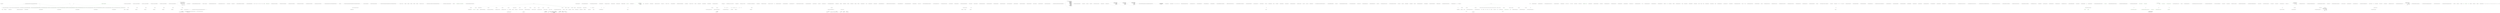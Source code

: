 digraph  {
n0 [cluster="RestSharp.RestClient.ExecuteAsync(RestSharp.RestRequest, System.Action<RestSharp.RestRequestAsyncHandle, RestSharp.RestResponse>)", label="Entry RestSharp.RestClient.ExecuteAsync(RestSharp.RestRequest, System.Action<RestSharp.RestRequestAsyncHandle, RestSharp.RestResponse>)", span="31-31"];
n1 [cluster="RestSharp.RestClient.ExecuteAsync(RestSharp.RestRequest, System.Action<RestSharp.RestRequestAsyncHandle, RestSharp.RestResponse>)", label="var http = HttpFactory.Create()", span="33-33"];
n2 [cluster="RestSharp.RestClient.ExecuteAsync(RestSharp.RestRequest, System.Action<RestSharp.RestRequestAsyncHandle, RestSharp.RestResponse>)", label="AuthenticateIfNeeded(this, request)", span="34-34"];
n3 [cluster="RestSharp.RestClient.ExecuteAsync(RestSharp.RestRequest, System.Action<RestSharp.RestRequestAsyncHandle, RestSharp.RestResponse>)", label="ConfigureHttp(request, http)", span="36-36"];
n8 [cluster="RestSharp.RestClient.ExecuteAsync(RestSharp.RestRequest, System.Action<RestSharp.RestRequestAsyncHandle, RestSharp.RestResponse>)", label="request.Method", span="44-44"];
n10 [cluster="RestSharp.RestClient.ExecuteAsync(RestSharp.RestRequest, System.Action<RestSharp.RestRequestAsyncHandle, RestSharp.RestResponse>)", label="webRequest = http.GetAsync(r => ProcessResponse(r, asyncHandle, callback))", span="47-47"];
n12 [cluster="RestSharp.RestClient.ExecuteAsync(RestSharp.RestRequest, System.Action<RestSharp.RestRequestAsyncHandle, RestSharp.RestResponse>)", label="webRequest = http.PostAsync(r => ProcessResponse(r, asyncHandle, callback))", span="50-50"];
n14 [cluster="RestSharp.RestClient.ExecuteAsync(RestSharp.RestRequest, System.Action<RestSharp.RestRequestAsyncHandle, RestSharp.RestResponse>)", label="webRequest = http.PutAsync(r => ProcessResponse(r, asyncHandle, callback))", span="53-53"];
n16 [cluster="RestSharp.RestClient.ExecuteAsync(RestSharp.RestRequest, System.Action<RestSharp.RestRequestAsyncHandle, RestSharp.RestResponse>)", label="webRequest = http.DeleteAsync(r => ProcessResponse(r, asyncHandle, callback))", span="56-56"];
n18 [cluster="RestSharp.RestClient.ExecuteAsync(RestSharp.RestRequest, System.Action<RestSharp.RestRequestAsyncHandle, RestSharp.RestResponse>)", label="webRequest = http.HeadAsync(r => ProcessResponse(r, asyncHandle, callback))", span="59-59"];
n20 [cluster="RestSharp.RestClient.ExecuteAsync(RestSharp.RestRequest, System.Action<RestSharp.RestRequestAsyncHandle, RestSharp.RestResponse>)", label="webRequest = http.OptionsAsync(r => ProcessResponse(r, asyncHandle, callback))", span="62-62"];
d7 [cluster="RestSharp.RestClient.ExecuteAsync(RestSharp.RestRequest, System.Action<RestSharp.RestRequestAsyncHandle, RestSharp.RestResponse>)", color=green, community=0, label="var asyncHandle = new RestRequestAsyncHandle()", prediction=0, span="42-42"];
n38 [cluster="lambda expression", label="ProcessResponse(r, asyncHandle, callback)", span="47-47"];
n42 [cluster="lambda expression", label="ProcessResponse(r, asyncHandle, callback)", span="50-50"];
n45 [cluster="lambda expression", label="ProcessResponse(r, asyncHandle, callback)", span="53-53"];
n48 [cluster="lambda expression", label="ProcessResponse(r, asyncHandle, callback)", span="56-56"];
n51 [cluster="lambda expression", label="ProcessResponse(r, asyncHandle, callback)", span="59-59"];
n54 [cluster="lambda expression", label="ProcessResponse(r, asyncHandle, callback)", span="62-62"];
n61 [cluster="RestSharp.RestClient.ExecuteAsync<T>(RestSharp.RestRequest, System.Action<RestSharp.RestRequestAsyncHandle, RestSharp.RestResponse<\\nT>>)", label="Entry RestSharp.RestClient.ExecuteAsync<T>(RestSharp.RestRequest, System.Action<RestSharp.RestRequestAsyncHandle, RestSharp.RestResponse<\\nT>>)", span="82-82"];
n62 [cluster="RestSharp.RestClient.ExecuteAsync<T>(RestSharp.RestRequest, System.Action<RestSharp.RestRequestAsyncHandle, RestSharp.RestResponse<\\nT>>)", label="return ExecuteAsync(request, (asyncHandle, response) =>\r\n			{\r\n				var restResponse = (RestResponse<T>)response;\r\n				if(response.ResponseStatus != \\nResponseStatus.Aborted)\r\n				{\r\n					restResponse = Deserialize<T>(request, response);\r\n				}\r\n\r\n				callback(asyncHandle, \\nrestResponse);\r\n			});", span="84-93"];
n24 [cluster="RestSharp.IHttpFactory.Create()", label="Entry RestSharp.IHttpFactory.Create()", span="9-9"];
n25 [cluster="RestSharp.RestClient.AuthenticateIfNeeded(RestSharp.RestClient, RestSharp.RestRequest)", label="Entry RestSharp.RestClient.AuthenticateIfNeeded(RestSharp.RestClient, RestSharp.RestRequest)", span="266-266"];
n4 [cluster="RestSharp.RestClient.ExecuteAsync(RestSharp.RestRequest, System.Action<RestSharp.RestRequestAsyncHandle, RestSharp.RestResponse>)", label="var accepts = string.Join('', '', AcceptTypes.ToArray())", span="39-39"];
n26 [cluster="RestSharp.RestClient.ConfigureHttp(RestSharp.RestRequest, RestSharp.IHttp)", label="Entry RestSharp.RestClient.ConfigureHttp(RestSharp.RestRequest, RestSharp.IHttp)", span="327-327"];
n5 [cluster="RestSharp.RestClient.ExecuteAsync(RestSharp.RestRequest, System.Action<RestSharp.RestRequestAsyncHandle, RestSharp.RestResponse>)", label="AddDefaultParameter(''Accept'', accepts, ParameterType.HttpHeader)", span="40-40"];
n27 [cluster="System.Collections.Generic.IEnumerable<TSource>.ToArray<TSource>()", label="Entry System.Collections.Generic.IEnumerable<TSource>.ToArray<TSource>()", span="0-0"];
n28 [cluster="string.Join(string, params string[])", label="Entry string.Join(string, params string[])", span="0-0"];
n6 [cluster="RestSharp.RestClient.ExecuteAsync(RestSharp.RestRequest, System.Action<RestSharp.RestRequestAsyncHandle, RestSharp.RestResponse>)", label="HttpWebRequest webRequest = null", span="41-41"];
n29 [cluster="RestSharp.RestClient.AddDefaultParameter(string, object, RestSharp.ParameterType)", label="Entry RestSharp.RestClient.AddDefaultParameter(string, object, RestSharp.ParameterType)", span="122-122"];
n22 [cluster="RestSharp.RestClient.ExecuteAsync(RestSharp.RestRequest, System.Action<RestSharp.RestRequestAsyncHandle, RestSharp.RestResponse>)", label="return asyncHandle;", span="67-67"];
n30 [cluster="RestSharp.RestRequestAsyncHandle.RestRequestAsyncHandle()", label="Entry RestSharp.RestRequestAsyncHandle.RestRequestAsyncHandle()", span="8-8"];
n9 [cluster="RestSharp.RestClient.ExecuteAsync(RestSharp.RestRequest, System.Action<RestSharp.RestRequestAsyncHandle, RestSharp.RestResponse>)", label="Method.GET", span="46-46"];
n11 [cluster="RestSharp.RestClient.ExecuteAsync(RestSharp.RestRequest, System.Action<RestSharp.RestRequestAsyncHandle, RestSharp.RestResponse>)", label="Method.POST", span="49-49"];
n13 [cluster="RestSharp.RestClient.ExecuteAsync(RestSharp.RestRequest, System.Action<RestSharp.RestRequestAsyncHandle, RestSharp.RestResponse>)", label="Method.PUT", span="52-52"];
n15 [cluster="RestSharp.RestClient.ExecuteAsync(RestSharp.RestRequest, System.Action<RestSharp.RestRequestAsyncHandle, RestSharp.RestResponse>)", label="Method.DELETE", span="55-55"];
n17 [cluster="RestSharp.RestClient.ExecuteAsync(RestSharp.RestRequest, System.Action<RestSharp.RestRequestAsyncHandle, RestSharp.RestResponse>)", label="Method.HEAD", span="58-58"];
n19 [cluster="RestSharp.RestClient.ExecuteAsync(RestSharp.RestRequest, System.Action<RestSharp.RestRequestAsyncHandle, RestSharp.RestResponse>)", label="Method.OPTIONS", span="61-61"];
d21 [cluster="RestSharp.RestClient.ExecuteAsync(RestSharp.RestRequest, System.Action<RestSharp.RestRequestAsyncHandle, RestSharp.RestResponse>)", color=green, community=0, label="asyncHandle.WebRequest = webRequest", prediction=1, span="66-66"];
n31 [cluster="RestSharp.IHttp.GetAsync(System.Action<RestSharp.HttpResponse>)", label="Entry RestSharp.IHttp.GetAsync(System.Action<RestSharp.HttpResponse>)", span="47-47"];
n37 [cluster="lambda expression", label="Entry lambda expression", span="47-47"];
n32 [cluster="RestSharp.IHttp.PostAsync(System.Action<RestSharp.HttpResponse>)", label="Entry RestSharp.IHttp.PostAsync(System.Action<RestSharp.HttpResponse>)", span="50-50"];
n41 [cluster="lambda expression", label="Entry lambda expression", span="50-50"];
n33 [cluster="RestSharp.IHttp.PutAsync(System.Action<RestSharp.HttpResponse>)", label="Entry RestSharp.IHttp.PutAsync(System.Action<RestSharp.HttpResponse>)", span="51-51"];
n44 [cluster="lambda expression", label="Entry lambda expression", span="53-53"];
n34 [cluster="RestSharp.IHttp.DeleteAsync(System.Action<RestSharp.HttpResponse>)", label="Entry RestSharp.IHttp.DeleteAsync(System.Action<RestSharp.HttpResponse>)", span="46-46"];
n47 [cluster="lambda expression", label="Entry lambda expression", span="56-56"];
n35 [cluster="RestSharp.IHttp.HeadAsync(System.Action<RestSharp.HttpResponse>)", label="Entry RestSharp.IHttp.HeadAsync(System.Action<RestSharp.HttpResponse>)", span="48-48"];
n50 [cluster="lambda expression", label="Entry lambda expression", span="59-59"];
n36 [cluster="RestSharp.IHttp.OptionsAsync(System.Action<RestSharp.HttpResponse>)", label="Entry RestSharp.IHttp.OptionsAsync(System.Action<RestSharp.HttpResponse>)", span="49-49"];
n53 [cluster="lambda expression", label="Entry lambda expression", span="62-62"];
n23 [cluster="RestSharp.RestClient.ExecuteAsync(RestSharp.RestRequest, System.Action<RestSharp.RestRequestAsyncHandle, RestSharp.RestResponse>)", label="Exit RestSharp.RestClient.ExecuteAsync(RestSharp.RestRequest, System.Action<RestSharp.RestRequestAsyncHandle, RestSharp.RestResponse>)", span="31-31"];
n39 [cluster="lambda expression", label="Exit lambda expression", span="47-47"];
n40 [cluster="RestSharp.RestClient.ProcessResponse(RestSharp.HttpResponse, RestSharp.RestRequestAsyncHandle, System.Action<RestSharp.RestRequestAsyncHandle, \\nRestSharp.RestResponse>)", label="Entry RestSharp.RestClient.ProcessResponse(RestSharp.HttpResponse, RestSharp.RestRequestAsyncHandle, System.Action<RestSharp.RestRequestAsyncHandle, \\nRestSharp.RestResponse>)", span="70-70"];
n56 [cluster="RestSharp.RestClient.ProcessResponse(RestSharp.HttpResponse, RestSharp.RestRequestAsyncHandle, System.Action<RestSharp.RestRequestAsyncHandle, \\nRestSharp.RestResponse>)", label="var restResponse = ConvertToRestResponse(httpResponse)", span="72-72"];
n57 [cluster="RestSharp.RestClient.ProcessResponse(RestSharp.HttpResponse, RestSharp.RestRequestAsyncHandle, System.Action<RestSharp.RestRequestAsyncHandle, \\nRestSharp.RestResponse>)", label="callback(asyncHandle, restResponse)", span="73-73"];
n59 [cluster="RestSharp.RestClient.ConvertToRestResponse(RestSharp.HttpResponse)", label="Entry RestSharp.RestClient.ConvertToRestResponse(RestSharp.HttpResponse)", span="422-422"];
n58 [cluster="RestSharp.RestClient.ProcessResponse(RestSharp.HttpResponse, RestSharp.RestRequestAsyncHandle, System.Action<RestSharp.RestRequestAsyncHandle, \\nRestSharp.RestResponse>)", label="Exit RestSharp.RestClient.ProcessResponse(RestSharp.HttpResponse, RestSharp.RestRequestAsyncHandle, System.Action<RestSharp.RestRequestAsyncHandle, \\nRestSharp.RestResponse>)", span="70-70"];
n60 [cluster="System.Action<T1, T2>.Invoke(T1, T2)", label="Entry System.Action<T1, T2>.Invoke(T1, T2)", span="0-0"];
n43 [cluster="lambda expression", label="Exit lambda expression", span="50-50"];
n46 [cluster="lambda expression", label="Exit lambda expression", span="53-53"];
n49 [cluster="lambda expression", label="Exit lambda expression", span="56-56"];
n52 [cluster="lambda expression", label="Exit lambda expression", span="59-59"];
n55 [cluster="lambda expression", label="Exit lambda expression", span="62-62"];
n67 [cluster="lambda expression", label="restResponse = Deserialize<T>(request, response)", span="89-89"];
n68 [cluster="lambda expression", label="callback(asyncHandle, restResponse)", span="92-92"];
n63 [cluster="RestSharp.RestClient.ExecuteAsync<T>(RestSharp.RestRequest, System.Action<RestSharp.RestRequestAsyncHandle, RestSharp.RestResponse<\\nT>>)", label="Exit RestSharp.RestClient.ExecuteAsync<T>(RestSharp.RestRequest, System.Action<RestSharp.RestRequestAsyncHandle, RestSharp.RestResponse<\\nT>>)", span="82-82"];
n64 [cluster="lambda expression", label="Entry lambda expression", span="84-93"];
n65 [cluster="lambda expression", label="var restResponse = (RestResponse<T>)response", span="86-86"];
n66 [cluster="lambda expression", label="response.ResponseStatus != ResponseStatus.Aborted", span="87-87"];
n70 [cluster="RestSharp.RestClient.Deserialize<T>(RestSharp.RestRequest, RestSharp.RestResponse)", label="Entry RestSharp.RestClient.Deserialize<T>(RestSharp.RestRequest, RestSharp.RestResponse)", span="466-466"];
n69 [cluster="lambda expression", label="Exit lambda expression", span="84-93"];
m0_194 [cluster="RestSharp.RestClient.Deserialize<T>(RestSharp.RestRequest, RestSharp.RestResponse)", color=green, community=0, file="RestClient.cs", label="request.OnBeforeDeserialization != null && !request.OnBeforeDeserialization(raw)", prediction=2, span="468-468"];
m0_195 [cluster="RestSharp.RestClient.Deserialize<T>(RestSharp.RestRequest, RestSharp.RestResponse)", color=green, community=0, file="RestClient.cs", label="return (RestResponse<T>)raw;", prediction=3, span="470-470"];
m0_196 [cluster="RestSharp.RestClient.Deserialize<T>(RestSharp.RestRequest, RestSharp.RestResponse)", file="RestClient.cs", label="handler.RootElement = request.RootElement", span="471-471"];
m0_197 [cluster="RestSharp.RestClient.Deserialize<T>(RestSharp.RestRequest, RestSharp.RestResponse)", file="RestClient.cs", label="handler.DateFormat = request.DateFormat", span="472-472"];
m0_198 [cluster="RestSharp.RestClient.Deserialize<T>(RestSharp.RestRequest, RestSharp.RestResponse)", file="RestClient.cs", label="handler.Namespace = request.XmlNamespace", span="473-473"];
m0_200 [cluster="RestSharp.RestClient.Deserialize<T>(RestSharp.RestRequest, RestSharp.RestResponse)", color=green, community=0, file="RestClient.cs", label="RestResponse<T> response", prediction=4, span="478-478"];
m0_201 [cluster="RestSharp.RestClient.Deserialize<T>(RestSharp.RestRequest, RestSharp.RestResponse)", file="RestClient.cs", label="response.Data = handler.Deserialize<T>(raw)", span="479-479"];
m0_204 [cluster="RestSharp.RestClient.Deserialize<T>(RestSharp.RestRequest, RestSharp.RestResponse)", color=green, community=1, file="RestClient.cs", label="response = new RestResponse<T>\r\n				{\r\n					ResponseStatus = ResponseStatus.Error,\r\n					ErrorMessage = ex.Message,\r\n					\\nErrorException = ex\r\n				}", prediction=5, span="486-491"];
m0_206 [cluster="RestSharp.RestClient.Deserialize<T>(RestSharp.RestRequest, RestSharp.RestResponse)", file="RestClient.cs", label="return response;", span="488-488"];
m0_202 [cluster="RestSharp.RestClient.Deserialize<T>(RestSharp.RestRequest, RestSharp.RestResponse)", file="RestClient.cs", label=Exception, span="481-481"];
m0_207 [cluster="System.Func<T, TResult>.Invoke(T)", file="RestClient.cs", label="Entry System.Func<T, TResult>.Invoke(T)", span="0-0"];
m0_0 [cluster="RestSharp.RestClient.RestClient()", file="RestClient.cs", label="Entry RestSharp.RestClient.RestClient()", span="41-41"];
m0_1 [cluster="RestSharp.RestClient.RestClient()", file="RestClient.cs", label="ContentHandlers = new Dictionary<string, IDeserializer>()", span="43-43"];
m0_2 [cluster="RestSharp.RestClient.RestClient()", file="RestClient.cs", label="AcceptTypes = new List<string>()", span="44-44"];
m0_3 [cluster="RestSharp.RestClient.RestClient()", file="RestClient.cs", label="DefaultParameters = new List<Parameter>()", span="45-45"];
m0_4 [cluster="RestSharp.RestClient.RestClient()", file="RestClient.cs", label="AddHandler(''application/json'', new JsonDeserializer())", span="48-48"];
m0_5 [cluster="RestSharp.RestClient.RestClient()", file="RestClient.cs", label="AddHandler(''application/xml'', new XmlDeserializer())", span="49-49"];
m0_6 [cluster="RestSharp.RestClient.RestClient()", file="RestClient.cs", label="AddHandler(''text/json'', new JsonDeserializer())", span="50-50"];
m0_7 [cluster="RestSharp.RestClient.RestClient()", file="RestClient.cs", label="AddHandler(''text/x-json'', new JsonDeserializer())", span="51-51"];
m0_8 [cluster="RestSharp.RestClient.RestClient()", file="RestClient.cs", label="AddHandler(''text/javascript'', new JsonDeserializer())", span="52-52"];
m0_9 [cluster="RestSharp.RestClient.RestClient()", file="RestClient.cs", label="AddHandler(''text/xml'', new XmlDeserializer())", span="53-53"];
m0_10 [cluster="RestSharp.RestClient.RestClient()", file="RestClient.cs", label="AddHandler(''*'', new XmlDeserializer())", span="54-54"];
m0_11 [cluster="RestSharp.RestClient.RestClient()", file="RestClient.cs", label="var assembly = Assembly.GetExecutingAssembly()", span="57-57"];
m0_12 [cluster="RestSharp.RestClient.RestClient()", file="RestClient.cs", label="AssemblyName assemblyName = new AssemblyName(assembly.FullName)", span="58-58"];
m0_13 [cluster="RestSharp.RestClient.RestClient()", file="RestClient.cs", label="var version = assemblyName.Version", span="59-59"];
m0_14 [cluster="RestSharp.RestClient.RestClient()", file="RestClient.cs", label="UserAgent = ''RestSharp '' + version.ToString()", span="61-61"];
m0_15 [cluster="RestSharp.RestClient.RestClient()", file="RestClient.cs", label="FollowRedirects = true", span="62-62"];
m0_16 [cluster="RestSharp.RestClient.RestClient()", file="RestClient.cs", label="Exit RestSharp.RestClient.RestClient()", span="41-41"];
m0_58 [cluster="RestSharp.RestClient.ClearHandlers()", file="RestClient.cs", label="Entry RestSharp.RestClient.ClearHandlers()", span="176-176"];
m0_59 [cluster="RestSharp.RestClient.ClearHandlers()", file="RestClient.cs", label="ContentHandlers.Clear()", span="178-178"];
m0_60 [cluster="RestSharp.RestClient.ClearHandlers()", file="RestClient.cs", label="AcceptTypes.Clear()", span="179-179"];
m0_61 [cluster="RestSharp.RestClient.ClearHandlers()", file="RestClient.cs", label="Exit RestSharp.RestClient.ClearHandlers()", span="176-176"];
m0_85 [cluster="RestSharp.RestClient.BuildUri(RestSharp.RestRequest)", file="RestClient.cs", label="Entry RestSharp.RestClient.BuildUri(RestSharp.RestRequest)", span="279-279"];
m0_86 [cluster="RestSharp.RestClient.BuildUri(RestSharp.RestRequest)", file="RestClient.cs", label="var assembled = request.Resource", span="281-281"];
m0_87 [cluster="RestSharp.RestClient.BuildUri(RestSharp.RestRequest)", file="RestClient.cs", label="var urlParms = request.Parameters.Where(p => p.Type == ParameterType.UrlSegment)", span="282-282"];
m0_94 [cluster="RestSharp.RestClient.BuildUri(RestSharp.RestRequest)", file="RestClient.cs", label="request.Method != Method.POST && request.Method != Method.PUT", span="296-296"];
m0_95 [cluster="RestSharp.RestClient.BuildUri(RestSharp.RestRequest)", file="RestClient.cs", label="request.Parameters.Any(p => p.Type == ParameterType.GetOrPost)", span="299-299"];
m0_98 [cluster="RestSharp.RestClient.BuildUri(RestSharp.RestRequest)", file="RestClient.cs", label="var data = EncodeParameters(request)", span="306-306"];
m0_89 [cluster="RestSharp.RestClient.BuildUri(RestSharp.RestRequest)", file="RestClient.cs", label="assembled = assembled.Replace(''{'' + p.Name + ''}'', p.Value.ToString().UrlEncode())", span="285-285"];
m0_90 [cluster="RestSharp.RestClient.BuildUri(RestSharp.RestRequest)", file="RestClient.cs", label="!string.IsNullOrEmpty(assembled) && assembled.StartsWith(''/'')", span="288-288"];
m0_91 [cluster="RestSharp.RestClient.BuildUri(RestSharp.RestRequest)", file="RestClient.cs", label="assembled = assembled.Substring(1)", span="290-290"];
m0_93 [cluster="RestSharp.RestClient.BuildUri(RestSharp.RestRequest)", file="RestClient.cs", label="assembled = string.Format(''{0}/{1}'', BaseUrl, assembled)", span="294-294"];
m0_96 [cluster="RestSharp.RestClient.BuildUri(RestSharp.RestRequest)", file="RestClient.cs", label="assembled.EndsWith(''/'')", span="301-301"];
m0_97 [cluster="RestSharp.RestClient.BuildUri(RestSharp.RestRequest)", file="RestClient.cs", label="assembled = assembled.Substring(0, assembled.Length - 1)", span="303-303"];
m0_99 [cluster="RestSharp.RestClient.BuildUri(RestSharp.RestRequest)", file="RestClient.cs", label="assembled = string.Format(''{0}?{1}'', assembled, data)", span="307-307"];
m0_100 [cluster="RestSharp.RestClient.BuildUri(RestSharp.RestRequest)", file="RestClient.cs", label="return new Uri(assembled);", span="311-311"];
m0_88 [cluster="RestSharp.RestClient.BuildUri(RestSharp.RestRequest)", file="RestClient.cs", label=urlParms, span="283-283"];
m0_92 [cluster="RestSharp.RestClient.BuildUri(RestSharp.RestRequest)", file="RestClient.cs", label="!string.IsNullOrEmpty(BaseUrl)", span="293-293"];
m0_101 [cluster="RestSharp.RestClient.BuildUri(RestSharp.RestRequest)", file="RestClient.cs", label="Exit RestSharp.RestClient.BuildUri(RestSharp.RestRequest)", span="279-279"];
m0_22 [cluster="System.Reflection.Assembly.GetExecutingAssembly()", file="RestClient.cs", label="Entry System.Reflection.Assembly.GetExecutingAssembly()", span="0-0"];
m0_62 [cluster="System.Collections.Generic.ICollection<T>.Clear()", file="RestClient.cs", label="Entry System.Collections.Generic.ICollection<T>.Clear()", span="0-0"];
m0_210 [cluster="RestSharp.Deserializers.IDeserializer.Deserialize<T>(RestSharp.RestResponse)", file="RestClient.cs", label="Entry RestSharp.Deserializers.IDeserializer.Deserialize<T>(RestSharp.RestResponse)", span="20-20"];
m0_23 [cluster="System.Reflection.AssemblyName.AssemblyName(string)", file="RestClient.cs", label="Entry System.Reflection.AssemblyName.AssemblyName(string)", span="0-0"];
m0_126 [cluster="System.Text.StringBuilder.StringBuilder()", file="RestClient.cs", label="Entry System.Text.StringBuilder.StringBuilder()", span="0-0"];
m0_106 [cluster="string.StartsWith(string)", file="RestClient.cs", label="Entry string.StartsWith(string)", span="0-0"];
m0_18 [cluster="System.Collections.Generic.List<T>.List()", file="RestClient.cs", label="Entry System.Collections.Generic.List<T>.List()", span="0-0"];
m0_168 [cluster="lambda expression", file="RestClient.cs", label="Entry lambda expression", span="332-332"];
m0_113 [cluster="lambda expression", file="RestClient.cs", label="Entry lambda expression", span="282-282"];
m0_116 [cluster="lambda expression", file="RestClient.cs", label="Entry lambda expression", span="299-299"];
m0_130 [cluster="lambda expression", file="RestClient.cs", label="Entry lambda expression", span="317-317"];
m0_114 [cluster="lambda expression", file="RestClient.cs", label="p.Type == ParameterType.UrlSegment", span="282-282"];
m0_115 [cluster="lambda expression", file="RestClient.cs", label="Exit lambda expression", span="282-282"];
m0_117 [cluster="lambda expression", file="RestClient.cs", label="p.Type == ParameterType.GetOrPost", span="299-299"];
m0_118 [cluster="lambda expression", file="RestClient.cs", label="Exit lambda expression", span="299-299"];
m0_131 [cluster="lambda expression", file="RestClient.cs", label="p.Type == ParameterType.GetOrPost", span="317-317"];
m0_132 [cluster="lambda expression", file="RestClient.cs", label="Exit lambda expression", span="317-317"];
m0_169 [cluster="lambda expression", file="RestClient.cs", label="p2.Name == p.Name && p2.Type == p.Type", span="332-332"];
m0_170 [cluster="lambda expression", file="RestClient.cs", label="Exit lambda expression", span="332-332"];
m0_25 [cluster="RestSharp.RestClient.RestClient(string)", file="RestClient.cs", label="Entry RestSharp.RestClient.RestClient(string)", span="69-69"];
m0_26 [cluster="RestSharp.RestClient.RestClient(string)", file="RestClient.cs", label="BaseUrl = baseUrl", span="72-72"];
m0_27 [cluster="RestSharp.RestClient.RestClient(string)", file="RestClient.cs", label="Exit RestSharp.RestClient.RestClient(string)", span="69-69"];
m0_164 [cluster="RestSharp.HttpCookie.HttpCookie()", file="RestClient.cs", label="Entry RestSharp.HttpCookie.HttpCookie()", span="10-10"];
m0_35 [cluster="RestSharp.RestClient.AddDefaultParameter(string, object)", file="RestClient.cs", label="Entry RestSharp.RestClient.AddDefaultParameter(string, object)", span="106-106"];
m0_36 [cluster="RestSharp.RestClient.AddDefaultParameter(string, object)", file="RestClient.cs", label="AddDefaultParameter(new Parameter { Name = name, Value = value, Type = ParameterType.GetOrPost })", span="108-108"];
m0_37 [cluster="RestSharp.RestClient.AddDefaultParameter(string, object)", file="RestClient.cs", label="Exit RestSharp.RestClient.AddDefaultParameter(string, object)", span="106-106"];
m0_111 [cluster="RestSharp.RestClient.EncodeParameters(RestSharp.RestRequest)", file="RestClient.cs", label="Entry RestSharp.RestClient.EncodeParameters(RestSharp.RestRequest)", span="314-314"];
m0_119 [cluster="RestSharp.RestClient.EncodeParameters(RestSharp.RestRequest)", file="RestClient.cs", label="var querystring = new StringBuilder()", span="316-316"];
m0_120 [cluster="RestSharp.RestClient.EncodeParameters(RestSharp.RestRequest)", file="RestClient.cs", label="request.Parameters.Where(p => p.Type == ParameterType.GetOrPost)", span="317-317"];
m0_121 [cluster="RestSharp.RestClient.EncodeParameters(RestSharp.RestRequest)", file="RestClient.cs", label="querystring.Length > 1", span="319-319"];
m0_122 [cluster="RestSharp.RestClient.EncodeParameters(RestSharp.RestRequest)", file="RestClient.cs", label="querystring.Append(''&'')", span="320-320"];
m0_123 [cluster="RestSharp.RestClient.EncodeParameters(RestSharp.RestRequest)", file="RestClient.cs", label="querystring.AppendFormat(''{0}={1}'', p.Name.UrlEncode(), (p.Value.ToString()).UrlEncode())", span="321-321"];
m0_124 [cluster="RestSharp.RestClient.EncodeParameters(RestSharp.RestRequest)", file="RestClient.cs", label="return querystring.ToString();", span="324-324"];
m0_125 [cluster="RestSharp.RestClient.EncodeParameters(RestSharp.RestRequest)", file="RestClient.cs", label="Exit RestSharp.RestClient.EncodeParameters(RestSharp.RestRequest)", span="314-314"];
m0_191 [cluster="RestSharp.RestResponse.RestResponse()", file="RestClient.cs", label="Entry RestSharp.RestResponse.RestResponse()", span="166-166"];
m0_208 [cluster="System.Action<T>.Invoke(T)", file="RestClient.cs", label="Entry System.Action<T>.Invoke(T)", span="0-0"];
m0_80 [cluster="RestSharp.RestClient.AuthenticateIfNeeded(RestSharp.RestClient, RestSharp.RestRequest)", file="RestClient.cs", label="Entry RestSharp.RestClient.AuthenticateIfNeeded(RestSharp.RestClient, RestSharp.RestRequest)", span="266-266"];
m0_81 [cluster="RestSharp.RestClient.AuthenticateIfNeeded(RestSharp.RestClient, RestSharp.RestRequest)", file="RestClient.cs", label="Authenticator != null", span="268-268"];
m0_82 [cluster="RestSharp.RestClient.AuthenticateIfNeeded(RestSharp.RestClient, RestSharp.RestRequest)", file="RestClient.cs", label="Authenticator.Authenticate(client, request)", span="270-270"];
m0_83 [cluster="RestSharp.RestClient.AuthenticateIfNeeded(RestSharp.RestClient, RestSharp.RestRequest)", file="RestClient.cs", label="Exit RestSharp.RestClient.AuthenticateIfNeeded(RestSharp.RestClient, RestSharp.RestRequest)", span="266-266"];
m0_128 [cluster="System.Text.StringBuilder.AppendFormat(string, object, object)", file="RestClient.cs", label="Entry System.Text.StringBuilder.AppendFormat(string, object, object)", span="0-0"];
m0_17 [cluster="System.Collections.Generic.Dictionary<TKey, TValue>.Dictionary()", file="RestClient.cs", label="Entry System.Collections.Generic.Dictionary<TKey, TValue>.Dictionary()", span="0-0"];
m0_127 [cluster="System.Text.StringBuilder.Append(string)", file="RestClient.cs", label="Entry System.Text.StringBuilder.Append(string)", span="0-0"];
m0_52 [cluster="RestSharp.RestClient.RemoveHandler(string)", file="RestClient.cs", label="Entry RestSharp.RestClient.RemoveHandler(string)", span="167-167"];
m0_53 [cluster="RestSharp.RestClient.RemoveHandler(string)", file="RestClient.cs", label="ContentHandlers.Remove(contentType)", span="169-169"];
m0_54 [cluster="RestSharp.RestClient.RemoveHandler(string)", file="RestClient.cs", label="AcceptTypes.Remove(contentType)", span="170-170"];
m0_55 [cluster="RestSharp.RestClient.RemoveHandler(string)", file="RestClient.cs", label="Exit RestSharp.RestClient.RemoveHandler(string)", span="167-167"];
m0_171 [cluster="RestSharp.RestClient.ConvertToRestResponse(RestSharp.HttpResponse)", file="RestClient.cs", label="Entry RestSharp.RestClient.ConvertToRestResponse(RestSharp.HttpResponse)", span="422-422"];
m0_172 [cluster="RestSharp.RestClient.ConvertToRestResponse(RestSharp.HttpResponse)", file="RestClient.cs", label="var restResponse = new RestResponse()", span="424-424"];
m0_173 [cluster="RestSharp.RestClient.ConvertToRestResponse(RestSharp.HttpResponse)", file="RestClient.cs", label="restResponse.Content = httpResponse.Content", span="425-425"];
m0_174 [cluster="RestSharp.RestClient.ConvertToRestResponse(RestSharp.HttpResponse)", file="RestClient.cs", label="restResponse.ContentEncoding = httpResponse.ContentEncoding", span="426-426"];
m0_175 [cluster="RestSharp.RestClient.ConvertToRestResponse(RestSharp.HttpResponse)", file="RestClient.cs", label="restResponse.ContentLength = httpResponse.ContentLength", span="427-427"];
m0_176 [cluster="RestSharp.RestClient.ConvertToRestResponse(RestSharp.HttpResponse)", file="RestClient.cs", label="restResponse.ContentType = httpResponse.ContentType", span="428-428"];
m0_177 [cluster="RestSharp.RestClient.ConvertToRestResponse(RestSharp.HttpResponse)", file="RestClient.cs", label="restResponse.ErrorException = httpResponse.ErrorException", span="429-429"];
m0_178 [cluster="RestSharp.RestClient.ConvertToRestResponse(RestSharp.HttpResponse)", file="RestClient.cs", label="restResponse.ErrorMessage = httpResponse.ErrorMessage", span="430-430"];
m0_179 [cluster="RestSharp.RestClient.ConvertToRestResponse(RestSharp.HttpResponse)", file="RestClient.cs", label="restResponse.RawBytes = httpResponse.RawBytes", span="431-431"];
m0_180 [cluster="RestSharp.RestClient.ConvertToRestResponse(RestSharp.HttpResponse)", file="RestClient.cs", label="restResponse.ResponseStatus = httpResponse.ResponseStatus", span="432-432"];
m0_181 [cluster="RestSharp.RestClient.ConvertToRestResponse(RestSharp.HttpResponse)", file="RestClient.cs", label="restResponse.ResponseUri = httpResponse.ResponseUri", span="433-433"];
m0_182 [cluster="RestSharp.RestClient.ConvertToRestResponse(RestSharp.HttpResponse)", file="RestClient.cs", label="restResponse.Server = httpResponse.Server", span="434-434"];
m0_183 [cluster="RestSharp.RestClient.ConvertToRestResponse(RestSharp.HttpResponse)", file="RestClient.cs", label="restResponse.StatusCode = httpResponse.StatusCode", span="435-435"];
m0_184 [cluster="RestSharp.RestClient.ConvertToRestResponse(RestSharp.HttpResponse)", file="RestClient.cs", label="restResponse.StatusDescription = httpResponse.StatusDescription", span="436-436"];
m0_185 [cluster="RestSharp.RestClient.ConvertToRestResponse(RestSharp.HttpResponse)", file="RestClient.cs", label="httpResponse.Headers", span="438-438"];
m0_187 [cluster="RestSharp.RestClient.ConvertToRestResponse(RestSharp.HttpResponse)", file="RestClient.cs", label="httpResponse.Cookies", span="443-443"];
m0_186 [cluster="RestSharp.RestClient.ConvertToRestResponse(RestSharp.HttpResponse)", file="RestClient.cs", label="restResponse.Headers.Add(new Parameter { Name = header.Name, Value = header.Value, Type = ParameterType.HttpHeader })", span="440-440"];
m0_188 [cluster="RestSharp.RestClient.ConvertToRestResponse(RestSharp.HttpResponse)", file="RestClient.cs", label="restResponse.Cookies.Add(new RestResponseCookie {\r\n					Comment = cookie.Comment,\r\n					CommentUri = cookie.CommentUri,\r\n					\\nDiscard = cookie.Discard,\r\n					Domain = cookie.Domain,\r\n					Expired = cookie.Expired,\r\n					Expires = cookie.Expires,\r\n					\\nHttpOnly = cookie.HttpOnly,\r\n					Name = cookie.Name,\r\n					Path = cookie.Path,\r\n					Port = cookie.Port,\r\n					Secure = \\ncookie.Secure,\r\n					TimeStamp = cookie.TimeStamp,\r\n					Value = cookie.Value,\r\n					Version = cookie.Version\r\n				})", span="445-460"];
m0_189 [cluster="RestSharp.RestClient.ConvertToRestResponse(RestSharp.HttpResponse)", file="RestClient.cs", label="return restResponse;", span="463-463"];
m0_190 [cluster="RestSharp.RestClient.ConvertToRestResponse(RestSharp.HttpResponse)", file="RestClient.cs", label="Exit RestSharp.RestClient.ConvertToRestResponse(RestSharp.HttpResponse)", span="422-422"];
m0_76 [cluster="string.IsNullOrEmpty(string)", file="RestClient.cs", label="Entry string.IsNullOrEmpty(string)", span="0-0"];
m0_133 [cluster="RestSharp.RestClient.ConfigureHttp(RestSharp.RestRequest, RestSharp.IHttp)", file="RestClient.cs", label="Entry RestSharp.RestClient.ConfigureHttp(RestSharp.RestRequest, RestSharp.IHttp)", span="327-327"];
m0_134 [cluster="RestSharp.RestClient.ConfigureHttp(RestSharp.RestRequest, RestSharp.IHttp)", file="RestClient.cs", label=DefaultParameters, span="330-330"];
m0_135 [cluster="RestSharp.RestClient.ConfigureHttp(RestSharp.RestRequest, RestSharp.IHttp)", file="RestClient.cs", label="request.Parameters.Any(p2 => p2.Name == p.Name && p2.Type == p.Type)", span="332-332"];
m0_136 [cluster="RestSharp.RestClient.ConfigureHttp(RestSharp.RestRequest, RestSharp.IHttp)", file="RestClient.cs", label="request.AddParameter(p)", span="337-337"];
m0_137 [cluster="RestSharp.RestClient.ConfigureHttp(RestSharp.RestRequest, RestSharp.IHttp)", file="RestClient.cs", label="http.Url = BuildUri(request)", span="340-340"];
m0_139 [cluster="RestSharp.RestClient.ConfigureHttp(RestSharp.RestRequest, RestSharp.IHttp)", file="RestClient.cs", label="http.UserAgent = UserAgent", span="344-344"];
m0_140 [cluster="RestSharp.RestClient.ConfigureHttp(RestSharp.RestRequest, RestSharp.IHttp)", file="RestClient.cs", label="http.Timeout = request.Timeout == 0 ? Timeout : request.Timeout", span="347-347"];
m0_141 [cluster="RestSharp.RestClient.ConfigureHttp(RestSharp.RestRequest, RestSharp.IHttp)", file="RestClient.cs", label="http.FollowRedirects = FollowRedirects", span="350-350"];
m0_142 [cluster="RestSharp.RestClient.ConfigureHttp(RestSharp.RestRequest, RestSharp.IHttp)", file="RestClient.cs", label="request.Credentials != null", span="361-361"];
m0_143 [cluster="RestSharp.RestClient.ConfigureHttp(RestSharp.RestRequest, RestSharp.IHttp)", file="RestClient.cs", label="http.Credentials = request.Credentials", span="363-363"];
m0_144 [cluster="RestSharp.RestClient.ConfigureHttp(RestSharp.RestRequest, RestSharp.IHttp)", file="RestClient.cs", label="var headers = from p in request.Parameters\r\n						  where p.Type == ParameterType.HttpHeader\r\n						  select new HttpHeader\r\n						  {\r\n							  \\nName = p.Name,\r\n							  Value = p.Value.ToString()\r\n						  }", span="366-372"];
m0_146 [cluster="RestSharp.RestClient.ConfigureHttp(RestSharp.RestRequest, RestSharp.IHttp)", file="RestClient.cs", label="http.Headers.Add(header)", span="376-376"];
m0_147 [cluster="RestSharp.RestClient.ConfigureHttp(RestSharp.RestRequest, RestSharp.IHttp)", file="RestClient.cs", label="var cookies = from p in request.Parameters\r\n						  where p.Type == ParameterType.Cookie\r\n						  select new HttpCookie\r\n						  {\r\n							  \\nName = p.Name,\r\n							  Value = p.Value.ToString()\r\n						  }", span="379-385"];
m0_149 [cluster="RestSharp.RestClient.ConfigureHttp(RestSharp.RestRequest, RestSharp.IHttp)", file="RestClient.cs", label="http.Cookies.Add(cookie)", span="389-389"];
m0_150 [cluster="RestSharp.RestClient.ConfigureHttp(RestSharp.RestRequest, RestSharp.IHttp)", file="RestClient.cs", label="var @params = from p in request.Parameters\r\n						  where p.Type == ParameterType.GetOrPost\r\n								&& p.Value != null\r\n						  \\nselect new HttpParameter\r\n						  {\r\n							  Name = p.Name,\r\n							  Value = p.Value.ToString()\r\n						  }", span="392-399"];
m0_152 [cluster="RestSharp.RestClient.ConfigureHttp(RestSharp.RestRequest, RestSharp.IHttp)", file="RestClient.cs", label="http.Parameters.Add(parameter)", span="403-403"];
m0_153 [cluster="RestSharp.RestClient.ConfigureHttp(RestSharp.RestRequest, RestSharp.IHttp)", file="RestClient.cs", label="request.Files", span="406-406"];
m0_154 [cluster="RestSharp.RestClient.ConfigureHttp(RestSharp.RestRequest, RestSharp.IHttp)", file="RestClient.cs", label="http.Files.Add(new HttpFile { Name = file.Name, ContentType = file.ContentType, Writer = file.Writer, FileName = file.FileName, \\nContentLength = file.ContentLength })", span="408-408"];
m0_155 [cluster="RestSharp.RestClient.ConfigureHttp(RestSharp.RestRequest, RestSharp.IHttp)", file="RestClient.cs", label="var body = (from p in request.Parameters\r\n						where p.Type == ParameterType.RequestBody\r\n						select p).FirstOrDefault()", span="411-413"];
m0_157 [cluster="RestSharp.RestClient.ConfigureHttp(RestSharp.RestRequest, RestSharp.IHttp)", file="RestClient.cs", label="http.RequestBody = body.Value.ToString()", span="417-417"];
m0_158 [cluster="RestSharp.RestClient.ConfigureHttp(RestSharp.RestRequest, RestSharp.IHttp)", file="RestClient.cs", label="http.RequestContentType = body.Name", span="418-418"];
m0_138 [cluster="RestSharp.RestClient.ConfigureHttp(RestSharp.RestRequest, RestSharp.IHttp)", file="RestClient.cs", label="UserAgent.HasValue()", span="342-342"];
m0_145 [cluster="RestSharp.RestClient.ConfigureHttp(RestSharp.RestRequest, RestSharp.IHttp)", file="RestClient.cs", label=headers, span="374-374"];
m0_148 [cluster="RestSharp.RestClient.ConfigureHttp(RestSharp.RestRequest, RestSharp.IHttp)", file="RestClient.cs", label=cookies, span="387-387"];
m0_151 [cluster="RestSharp.RestClient.ConfigureHttp(RestSharp.RestRequest, RestSharp.IHttp)", file="RestClient.cs", label="@params", span="401-401"];
m0_156 [cluster="RestSharp.RestClient.ConfigureHttp(RestSharp.RestRequest, RestSharp.IHttp)", file="RestClient.cs", label="body != null", span="415-415"];
m0_159 [cluster="RestSharp.RestClient.ConfigureHttp(RestSharp.RestRequest, RestSharp.IHttp)", file="RestClient.cs", label="Exit RestSharp.RestClient.ConfigureHttp(RestSharp.RestRequest, RestSharp.IHttp)", span="327-327"];
m0_57 [cluster="System.Collections.Generic.ICollection<T>.Remove(T)", file="RestClient.cs", label="Entry System.Collections.Generic.ICollection<T>.Remove(T)", span="0-0"];
m0_42 [cluster="RestSharp.RestClient.AddDefaultHeader(string, string)", file="RestClient.cs", label="Entry RestSharp.RestClient.AddDefaultHeader(string, string)", span="133-133"];
m0_43 [cluster="RestSharp.RestClient.AddDefaultHeader(string, string)", file="RestClient.cs", label="AddDefaultParameter(name, value, ParameterType.HttpHeader)", span="135-135"];
m0_44 [cluster="RestSharp.RestClient.AddDefaultHeader(string, string)", file="RestClient.cs", label="Exit RestSharp.RestClient.AddDefaultHeader(string, string)", span="133-133"];
m0_165 [cluster="RestSharp.HttpParameter.HttpParameter()", file="RestClient.cs", label="Entry RestSharp.HttpParameter.HttpParameter()", span="10-10"];
m0_39 [cluster="RestSharp.RestClient.AddDefaultParameter(string, object, RestSharp.ParameterType)", file="RestClient.cs", label="Entry RestSharp.RestClient.AddDefaultParameter(string, object, RestSharp.ParameterType)", span="122-122"];
m0_40 [cluster="RestSharp.RestClient.AddDefaultParameter(string, object, RestSharp.ParameterType)", file="RestClient.cs", label="AddDefaultParameter(new Parameter { Name = name, Value = value, Type = type })", span="124-124"];
m0_41 [cluster="RestSharp.RestClient.AddDefaultParameter(string, object, RestSharp.ParameterType)", file="RestClient.cs", label="Exit RestSharp.RestClient.AddDefaultParameter(string, object, RestSharp.ParameterType)", span="122-122"];
m0_160 [cluster="RestSharp.RestRequest.AddParameter(RestSharp.Parameter)", file="RestClient.cs", label="Entry RestSharp.RestRequest.AddParameter(RestSharp.Parameter)", span="289-289"];
m0_34 [cluster="System.Collections.Generic.ICollection<T>.Add(T)", file="RestClient.cs", label="Entry System.Collections.Generic.ICollection<T>.Add(T)", span="0-0"];
m0_63 [cluster="RestSharp.RestClient.GetHandler(string)", file="RestClient.cs", label="Entry RestSharp.RestClient.GetHandler(string)", span="187-187"];
m0_64 [cluster="RestSharp.RestClient.GetHandler(string)", file="RestClient.cs", label="string.IsNullOrEmpty(contentType) && ContentHandlers.ContainsKey(''*'')", span="189-189"];
m0_66 [cluster="RestSharp.RestClient.GetHandler(string)", file="RestClient.cs", label="var semicolonIndex = contentType.IndexOf(';')", span="194-194"];
m0_68 [cluster="RestSharp.RestClient.GetHandler(string)", file="RestClient.cs", label="contentType = contentType.Substring(0, semicolonIndex)", span="195-195"];
m0_69 [cluster="RestSharp.RestClient.GetHandler(string)", file="RestClient.cs", label="IDeserializer handler = null", span="196-196"];
m0_70 [cluster="RestSharp.RestClient.GetHandler(string)", file="RestClient.cs", label="ContentHandlers.ContainsKey(contentType)", span="197-197"];
m0_71 [cluster="RestSharp.RestClient.GetHandler(string)", file="RestClient.cs", label="handler = ContentHandlers[contentType]", span="199-199"];
m0_65 [cluster="RestSharp.RestClient.GetHandler(string)", file="RestClient.cs", label="return ContentHandlers[''*''];", span="191-191"];
m0_67 [cluster="RestSharp.RestClient.GetHandler(string)", file="RestClient.cs", label="semicolonIndex > -1", span="195-195"];
m0_74 [cluster="RestSharp.RestClient.GetHandler(string)", file="RestClient.cs", label="return handler;", span="206-206"];
m0_72 [cluster="RestSharp.RestClient.GetHandler(string)", file="RestClient.cs", label="ContentHandlers.ContainsKey(''*'')", span="201-201"];
m0_73 [cluster="RestSharp.RestClient.GetHandler(string)", file="RestClient.cs", label="handler = ContentHandlers[''*'']", span="203-203"];
m0_75 [cluster="RestSharp.RestClient.GetHandler(string)", file="RestClient.cs", label="Exit RestSharp.RestClient.GetHandler(string)", span="187-187"];
m0_129 [cluster="System.Text.StringBuilder.ToString()", file="RestClient.cs", label="Entry System.Text.StringBuilder.ToString()", span="0-0"];
m0_192 [cluster="RestSharp.RestResponseCookie.RestResponseCookie()", file="RestClient.cs", label="Entry RestSharp.RestResponseCookie.RestResponseCookie()", span="3-3"];
m0_209 [cluster="RestSharp.RestResponse<T>.RestResponse()", file="RestClient.cs", label="Entry RestSharp.RestResponse<T>.RestResponse()", span="136-136"];
m0_107 [cluster="string.Substring(int)", file="RestClient.cs", label="Entry string.Substring(int)", span="0-0"];
m0_112 [cluster="System.Uri.Uri(string)", file="RestClient.cs", label="Entry System.Uri.Uri(string)", span="0-0"];
m0_28 [cluster="RestSharp.RestClient.AddDefaultParameter(RestSharp.Parameter)", file="RestClient.cs", label="Entry RestSharp.RestClient.AddDefaultParameter(RestSharp.Parameter)", span="89-89"];
m0_29 [cluster="RestSharp.RestClient.AddDefaultParameter(RestSharp.Parameter)", file="RestClient.cs", label="p.Type == ParameterType.RequestBody", span="91-91"];
m0_31 [cluster="RestSharp.RestClient.AddDefaultParameter(RestSharp.Parameter)", file="RestClient.cs", label="DefaultParameters.Add(p)", span="96-96"];
m0_30 [cluster="RestSharp.RestClient.AddDefaultParameter(RestSharp.Parameter)", file="RestClient.cs", label="throw new NotSupportedException(''Cannot set request body from default headers. Use Request.AddBody() instead.'');", span="93-93"];
m0_32 [cluster="RestSharp.RestClient.AddDefaultParameter(RestSharp.Parameter)", file="RestClient.cs", label="Exit RestSharp.RestClient.AddDefaultParameter(RestSharp.Parameter)", span="89-89"];
m0_79 [cluster="string.Substring(int, int)", file="RestClient.cs", label="Entry string.Substring(int, int)", span="0-0"];
m0_84 [cluster="RestSharp.IAuthenticator.Authenticate(RestSharp.RestClient, RestSharp.RestRequest)", file="RestClient.cs", label="Entry RestSharp.IAuthenticator.Authenticate(RestSharp.RestClient, RestSharp.RestRequest)", span="20-20"];
m0_33 [cluster="System.NotSupportedException.NotSupportedException(string)", file="RestClient.cs", label="Entry System.NotSupportedException.NotSupportedException(string)", span="0-0"];
m0_108 [cluster="string.Format(string, object, object)", file="RestClient.cs", label="Entry string.Format(string, object, object)", span="0-0"];
m0_45 [cluster="RestSharp.RestClient.AddDefaultUrlSegment(string, string)", file="RestClient.cs", label="Entry RestSharp.RestClient.AddDefaultUrlSegment(string, string)", span="144-144"];
m0_46 [cluster="RestSharp.RestClient.AddDefaultUrlSegment(string, string)", file="RestClient.cs", label="AddDefaultParameter(name, value, ParameterType.UrlSegment)", span="146-146"];
m0_47 [cluster="RestSharp.RestClient.AddDefaultUrlSegment(string, string)", file="RestClient.cs", label="Exit RestSharp.RestClient.AddDefaultUrlSegment(string, string)", span="144-144"];
m0_110 [cluster="string.EndsWith(string)", file="RestClient.cs", label="Entry string.EndsWith(string)", span="0-0"];
m0_56 [cluster="System.Collections.Generic.IDictionary<TKey, TValue>.Remove(TKey)", file="RestClient.cs", label="Entry System.Collections.Generic.IDictionary<TKey, TValue>.Remove(TKey)", span="0-0"];
m0_77 [cluster="System.Collections.Generic.IDictionary<TKey, TValue>.ContainsKey(TKey)", file="RestClient.cs", label="Entry System.Collections.Generic.IDictionary<TKey, TValue>.ContainsKey(TKey)", span="0-0"];
m0_24 [cluster="System.Version.ToString()", file="RestClient.cs", label="Entry System.Version.ToString()", span="0-0"];
m0_78 [cluster="string.IndexOf(char)", file="RestClient.cs", label="Entry string.IndexOf(char)", span="0-0"];
m0_38 [cluster="RestSharp.Parameter.Parameter()", file="RestClient.cs", label="Entry RestSharp.Parameter.Parameter()", span="21-21"];
m0_166 [cluster="RestSharp.HttpFile.HttpFile()", file="RestClient.cs", label="Entry RestSharp.HttpFile.HttpFile()", span="8-8"];
m0_161 [cluster="string.HasValue()", file="RestClient.cs", label="Entry string.HasValue()", span="76-76"];
m0_21 [cluster="RestSharp.Deserializers.XmlDeserializer.XmlDeserializer()", file="RestClient.cs", label="Entry RestSharp.Deserializers.XmlDeserializer.XmlDeserializer()", span="35-35"];
m0_162 [cluster="RestSharp.HttpHeader.HttpHeader()", file="RestClient.cs", label="Entry RestSharp.HttpHeader.HttpHeader()", span="10-10"];
m0_19 [cluster="RestSharp.Deserializers.JsonDeserializer.JsonDeserializer()", file="RestClient.cs", label="Entry RestSharp.Deserializers.JsonDeserializer.JsonDeserializer()", span="34-34"];
m0_20 [cluster="RestSharp.RestClient.AddHandler(string, RestSharp.Deserializers.IDeserializer)", file="RestClient.cs", label="Entry RestSharp.RestClient.AddHandler(string, RestSharp.Deserializers.IDeserializer)", span="154-154"];
m0_48 [cluster="RestSharp.RestClient.AddHandler(string, RestSharp.Deserializers.IDeserializer)", file="RestClient.cs", label="ContentHandlers[contentType] = deserializer", span="156-156"];
m0_49 [cluster="RestSharp.RestClient.AddHandler(string, RestSharp.Deserializers.IDeserializer)", file="RestClient.cs", label="contentType != ''*''", span="157-157"];
m0_50 [cluster="RestSharp.RestClient.AddHandler(string, RestSharp.Deserializers.IDeserializer)", file="RestClient.cs", label="AcceptTypes.Add(contentType)", span="159-159"];
m0_51 [cluster="RestSharp.RestClient.AddHandler(string, RestSharp.Deserializers.IDeserializer)", file="RestClient.cs", label="Exit RestSharp.RestClient.AddHandler(string, RestSharp.Deserializers.IDeserializer)", span="154-154"];
m1_25 [cluster="RestSharp.RestRequest.AddFile(string, string)", file="RestRequest.cs", label="Entry RestSharp.RestRequest.AddFile(string, string)", span="116-116"];
m1_27 [cluster="RestSharp.RestRequest.AddFile(string, string)", color=green, community=0, file="RestRequest.cs", label="Exit RestSharp.RestRequest.AddFile(string, string)", prediction=6, span="116-116"];
m1_114 [cluster="RestSharp.RestRequest.IncreaseNumAttempts()", file="RestRequest.cs", label="Entry RestSharp.RestRequest.IncreaseNumAttempts()", span="439-439"];
m1_115 [cluster="RestSharp.RestRequest.IncreaseNumAttempts()", file="RestRequest.cs", label="_attempts++", span="441-441"];
m1_116 [cluster="RestSharp.RestRequest.IncreaseNumAttempts()", file="RestRequest.cs", label="Exit RestSharp.RestRequest.IncreaseNumAttempts()", span="439-439"];
m1_91 [cluster="System.Collections.Generic.IEnumerable<TSource>.Contains<TSource>(TSource)", file="RestRequest.cs", label="Entry System.Collections.Generic.IEnumerable<TSource>.Contains<TSource>(TSource)", span="0-0"];
m1_9 [cluster="RestSharp.Serializers.JsonSerializer.JsonSerializer()", file="RestRequest.cs", label="Entry RestSharp.Serializers.JsonSerializer.JsonSerializer()", span="33-33"];
m1_0 [cluster="RestSharp.RestRequest.RestRequest()", file="RestRequest.cs", label="Entry RestSharp.RestRequest.RestRequest()", span="46-46"];
m1_1 [cluster="RestSharp.RestRequest.RestRequest()", file="RestRequest.cs", label="Parameters = new List<Parameter>()", span="48-48"];
m1_2 [cluster="RestSharp.RestRequest.RestRequest()", file="RestRequest.cs", label="Files = new List<FileParameter>()", span="49-49"];
m1_3 [cluster="RestSharp.RestRequest.RestRequest()", file="RestRequest.cs", label="XmlSerializer = new XmlSerializer()", span="50-50"];
m1_4 [cluster="RestSharp.RestRequest.RestRequest()", file="RestRequest.cs", label="JsonSerializer = new JsonSerializer()", span="51-51"];
m1_5 [cluster="RestSharp.RestRequest.RestRequest()", color=green, community=0, file="RestRequest.cs", label="OnBeforeDeserialization = r => { return true; }", prediction=7, span="53-53"];
m1_6 [cluster="RestSharp.RestRequest.RestRequest()", file="RestRequest.cs", label="Exit RestSharp.RestRequest.RestRequest()", span="46-46"];
m1_8 [cluster="RestSharp.Serializers.XmlSerializer.XmlSerializer()", file="RestRequest.cs", label="Entry RestSharp.Serializers.XmlSerializer.XmlSerializer()", span="32-32"];
m1_90 [cluster="System.Type.GetProperties()", file="RestRequest.cs", label="Entry System.Type.GetProperties()", span="0-0"];
m1_111 [cluster="RestSharp.RestRequest.AddUrlSegment(string, string)", file="RestRequest.cs", label="Entry RestSharp.RestRequest.AddUrlSegment(string, string)", span="339-339"];
m1_112 [cluster="RestSharp.RestRequest.AddUrlSegment(string, string)", file="RestRequest.cs", label="return AddParameter(name, value, ParameterType.UrlSegment);", span="341-341"];
m1_113 [cluster="RestSharp.RestRequest.AddUrlSegment(string, string)", file="RestRequest.cs", label="Exit RestSharp.RestRequest.AddUrlSegment(string, string)", span="339-339"];
m1_15 [cluster="RestSharp.RestRequest.RestRequest(string)", file="RestRequest.cs", label="Entry RestSharp.RestRequest.RestRequest(string)", span="70-70"];
m1_16 [cluster="RestSharp.RestRequest.RestRequest(string)", file="RestRequest.cs", label="Exit RestSharp.RestRequest.RestRequest(string)", span="70-70"];
m1_7 [cluster="System.Collections.Generic.List<T>.List()", file="RestRequest.cs", label="Entry System.Collections.Generic.List<T>.List()", span="0-0"];
m1_12 [cluster="RestSharp.RestRequest.RestRequest(RestSharp.Method)", file="RestRequest.cs", label="Entry RestSharp.RestRequest.RestRequest(RestSharp.Method)", span="60-60"];
m1_13 [cluster="RestSharp.RestRequest.RestRequest(RestSharp.Method)", file="RestRequest.cs", label="Method = method", span="63-63"];
m1_14 [cluster="RestSharp.RestRequest.RestRequest(RestSharp.Method)", file="RestRequest.cs", label="Exit RestSharp.RestRequest.RestRequest(RestSharp.Method)", span="60-60"];
m1_108 [cluster="RestSharp.RestRequest.AddHeader(string, string)", file="RestRequest.cs", label="Entry RestSharp.RestRequest.AddHeader(string, string)", span="328-328"];
m1_109 [cluster="RestSharp.RestRequest.AddHeader(string, string)", file="RestRequest.cs", label="return AddParameter(name, value, ParameterType.HttpHeader);", span="330-330"];
m1_110 [cluster="RestSharp.RestRequest.AddHeader(string, string)", file="RestRequest.cs", label="Exit RestSharp.RestRequest.AddHeader(string, string)", span="328-328"];
m1_31 [cluster="lambda expression", file="RestRequest.cs", label="Entry lambda expression", span="122-128"];
m1_10 [cluster="lambda expression", file="RestRequest.cs", label="Entry lambda expression", span="53-53"];
m1_11 [cluster="lambda expression", color=green, community=0, file="RestRequest.cs", label="return true;", prediction=8, span="53-53"];
m1_32 [cluster="lambda expression", file="RestRequest.cs", label="var file = new StreamReader(path)", span="124-124"];
m1_33 [cluster="lambda expression", file="RestRequest.cs", label="file.BaseStream.CopyTo(s)", span="126-126"];
m1_34 [cluster="lambda expression", file="RestRequest.cs", label="Exit lambda expression", span="122-128"];
m1_55 [cluster="RestSharp.RestRequest.AddBody(object, string)", file="RestRequest.cs", label="Entry RestSharp.RestRequest.AddBody(object, string)", span="194-194"];
m1_56 [cluster="RestSharp.RestRequest.AddBody(object, string)", file="RestRequest.cs", label="string serialized", span="196-196"];
m1_60 [cluster="RestSharp.RestRequest.AddBody(object, string)", file="RestRequest.cs", label="serialized = JsonSerializer.Serialize(obj)", span="202-202"];
m1_63 [cluster="RestSharp.RestRequest.AddBody(object, string)", file="RestRequest.cs", label="XmlSerializer.Namespace = xmlNamespace", span="207-207"];
m1_64 [cluster="RestSharp.RestRequest.AddBody(object, string)", file="RestRequest.cs", label="serialized = XmlSerializer.Serialize(obj)", span="208-208"];
m1_57 [cluster="RestSharp.RestRequest.AddBody(object, string)", file="RestRequest.cs", label="string contentType", span="197-197"];
m1_58 [cluster="RestSharp.RestRequest.AddBody(object, string)", file="RestRequest.cs", label=RequestFormat, span="199-199"];
m1_59 [cluster="RestSharp.RestRequest.AddBody(object, string)", file="RestRequest.cs", label="DataFormat.Json", span="201-201"];
m1_62 [cluster="RestSharp.RestRequest.AddBody(object, string)", file="RestRequest.cs", label="DataFormat.Xml", span="206-206"];
m1_66 [cluster="RestSharp.RestRequest.AddBody(object, string)", file="RestRequest.cs", label="serialized = ''''", span="213-213"];
m1_61 [cluster="RestSharp.RestRequest.AddBody(object, string)", file="RestRequest.cs", label="contentType = JsonSerializer.ContentType", span="203-203"];
m1_68 [cluster="RestSharp.RestRequest.AddBody(object, string)", file="RestRequest.cs", label="return AddParameter(contentType, serialized, ParameterType.RequestBody);", span="221-221"];
m1_65 [cluster="RestSharp.RestRequest.AddBody(object, string)", file="RestRequest.cs", label="contentType = XmlSerializer.ContentType", span="209-209"];
m1_67 [cluster="RestSharp.RestRequest.AddBody(object, string)", file="RestRequest.cs", label="contentType = ''''", span="214-214"];
m1_69 [cluster="RestSharp.RestRequest.AddBody(object, string)", file="RestRequest.cs", label="Exit RestSharp.RestRequest.AddBody(object, string)", span="194-194"];
m1_54 [cluster="System.Collections.Generic.List<T>.Add(T)", file="RestRequest.cs", label="Entry System.Collections.Generic.List<T>.Add(T)", span="0-0"];
m1_29 [cluster="System.IO.Path.GetFileName(string)", file="RestRequest.cs", label="Entry System.IO.Path.GetFileName(string)", span="0-0"];
m1_17 [cluster="RestSharp.RestRequest.RestRequest(string, RestSharp.Method)", file="RestRequest.cs", label="Entry RestSharp.RestRequest.RestRequest(string, RestSharp.Method)", span="80-80"];
m1_18 [cluster="RestSharp.RestRequest.RestRequest(string, RestSharp.Method)", file="RestRequest.cs", label="Resource = resource", span="83-83"];
m1_19 [cluster="RestSharp.RestRequest.RestRequest(string, RestSharp.Method)", file="RestRequest.cs", label="Method = method", span="84-84"];
m1_20 [cluster="RestSharp.RestRequest.RestRequest(string, RestSharp.Method)", file="RestRequest.cs", label="Exit RestSharp.RestRequest.RestRequest(string, RestSharp.Method)", span="80-80"];
m1_70 [cluster="RestSharp.Serializers.ISerializer.Serialize(object)", file="RestRequest.cs", label="Entry RestSharp.Serializers.ISerializer.Serialize(object)", span="20-20"];
m1_89 [cluster="object.GetType()", file="RestRequest.cs", label="Entry object.GetType()", span="0-0"];
m1_41 [cluster="RestSharp.RestRequest.AddFile(string, byte[], string, string)", file="RestRequest.cs", label="Entry RestSharp.RestRequest.AddFile(string, byte[], string, string)", span="152-152"];
m1_42 [cluster="RestSharp.RestRequest.AddFile(string, byte[], string, string)", file="RestRequest.cs", label="return AddFile(FileParameter.Create(name, bytes, fileName, contentType));", span="154-154"];
m1_43 [cluster="RestSharp.RestRequest.AddFile(string, byte[], string, string)", file="RestRequest.cs", label="Exit RestSharp.RestRequest.AddFile(string, byte[], string, string)", span="152-152"];
m1_23 [cluster="RestSharp.RestRequest.RestRequest(System.Uri, RestSharp.Method)", file="RestRequest.cs", label="Entry RestSharp.RestRequest.RestRequest(System.Uri, RestSharp.Method)", span="103-103"];
m1_24 [cluster="RestSharp.RestRequest.RestRequest(System.Uri, RestSharp.Method)", file="RestRequest.cs", label="Exit RestSharp.RestRequest.RestRequest(System.Uri, RestSharp.Method)", span="103-103"];
m1_37 [cluster="RestSharp.RestRequest.AddFile(string, byte[], string)", file="RestRequest.cs", label="Entry RestSharp.RestRequest.AddFile(string, byte[], string)", span="139-139"];
m1_38 [cluster="RestSharp.RestRequest.AddFile(string, byte[], string)", file="RestRequest.cs", label="return AddFile(FileParameter.Create(name, bytes, fileName));", span="141-141"];
m1_39 [cluster="RestSharp.RestRequest.AddFile(string, byte[], string)", file="RestRequest.cs", label="Exit RestSharp.RestRequest.AddFile(string, byte[], string)", span="139-139"];
m1_75 [cluster="RestSharp.RestRequest.AddObject(object, params string[])", file="RestRequest.cs", label="Entry RestSharp.RestRequest.AddObject(object, params string[])", span="243-243"];
m1_76 [cluster="RestSharp.RestRequest.AddObject(object, params string[])", file="RestRequest.cs", label="var type = obj.GetType()", span="246-246"];
m1_79 [cluster="RestSharp.RestRequest.AddObject(object, params string[])", file="RestRequest.cs", label="bool isAllowed = whitelist.Length == 0 || (whitelist.Length > 0 && whitelist.Contains(prop.Name))", span="251-251"];
m1_82 [cluster="RestSharp.RestRequest.AddObject(object, params string[])", file="RestRequest.cs", label="var val = prop.GetValue(obj, null)", span="256-256"];
m1_77 [cluster="RestSharp.RestRequest.AddObject(object, params string[])", file="RestRequest.cs", label="var props = type.GetProperties()", span="247-247"];
m1_78 [cluster="RestSharp.RestRequest.AddObject(object, params string[])", file="RestRequest.cs", label=props, span="249-249"];
m1_81 [cluster="RestSharp.RestRequest.AddObject(object, params string[])", file="RestRequest.cs", label="var propType = prop.PropertyType", span="255-255"];
m1_86 [cluster="RestSharp.RestRequest.AddObject(object, params string[])", file="RestRequest.cs", label="AddParameter(prop.Name, val)", span="265-265"];
m1_87 [cluster="RestSharp.RestRequest.AddObject(object, params string[])", file="RestRequest.cs", label="return this;", span="270-270"];
m1_80 [cluster="RestSharp.RestRequest.AddObject(object, params string[])", file="RestRequest.cs", label=isAllowed, span="253-253"];
m1_84 [cluster="RestSharp.RestRequest.AddObject(object, params string[])", file="RestRequest.cs", label="propType.IsArray", span="260-260"];
m1_83 [cluster="RestSharp.RestRequest.AddObject(object, params string[])", file="RestRequest.cs", label="val != null", span="258-258"];
m1_85 [cluster="RestSharp.RestRequest.AddObject(object, params string[])", file="RestRequest.cs", label="val = string.Join('','', (string[])val)", span="262-262"];
m1_88 [cluster="RestSharp.RestRequest.AddObject(object, params string[])", file="RestRequest.cs", label="Exit RestSharp.RestRequest.AddObject(object, params string[])", span="243-243"];
m1_99 [cluster="RestSharp.RestRequest.AddParameter(RestSharp.Parameter)", file="RestRequest.cs", label="Entry RestSharp.RestRequest.AddParameter(RestSharp.Parameter)", span="289-289"];
m1_100 [cluster="RestSharp.RestRequest.AddParameter(RestSharp.Parameter)", file="RestRequest.cs", label="Parameters.Add(p)", span="291-291"];
m1_101 [cluster="RestSharp.RestRequest.AddParameter(RestSharp.Parameter)", file="RestRequest.cs", label="return this;", span="292-292"];
m1_102 [cluster="RestSharp.RestRequest.AddParameter(RestSharp.Parameter)", file="RestRequest.cs", label="Exit RestSharp.RestRequest.AddParameter(RestSharp.Parameter)", span="289-289"];
m1_94 [cluster="RestSharp.RestRequest.AddParameter(string, object)", file="RestRequest.cs", label="Entry RestSharp.RestRequest.AddParameter(string, object)", span="301-301"];
m1_103 [cluster="RestSharp.RestRequest.AddParameter(string, object)", file="RestRequest.cs", label="return AddParameter(new Parameter { Name = name, Value = value, Type = ParameterType.GetOrPost });", span="303-303"];
m1_104 [cluster="RestSharp.RestRequest.AddParameter(string, object)", file="RestRequest.cs", label="Exit RestSharp.RestRequest.AddParameter(string, object)", span="301-301"];
m1_30 [cluster="RestSharp.RestRequest.AddFile(RestSharp.FileParameter)", file="RestRequest.cs", label="Entry RestSharp.RestRequest.AddFile(RestSharp.FileParameter)", span="182-182"];
m1_51 [cluster="RestSharp.RestRequest.AddFile(RestSharp.FileParameter)", file="RestRequest.cs", label="Files.Add(file)", span="184-184"];
m1_52 [cluster="RestSharp.RestRequest.AddFile(RestSharp.FileParameter)", file="RestRequest.cs", label="return this;", span="185-185"];
m1_53 [cluster="RestSharp.RestRequest.AddFile(RestSharp.FileParameter)", file="RestRequest.cs", label="Exit RestSharp.RestRequest.AddFile(RestSharp.FileParameter)", span="182-182"];
m1_28 [cluster="RestSharp.FileParameter.FileParameter()", file="RestRequest.cs", label="Entry RestSharp.FileParameter.FileParameter()", span="8-8"];
m1_72 [cluster="RestSharp.RestRequest.AddBody(object)", file="RestRequest.cs", label="Entry RestSharp.RestRequest.AddBody(object)", span="229-229"];
m1_73 [cluster="RestSharp.RestRequest.AddBody(object)", file="RestRequest.cs", label="return AddBody(obj, '''');", span="231-231"];
m1_74 [cluster="RestSharp.RestRequest.AddBody(object)", file="RestRequest.cs", label="Exit RestSharp.RestRequest.AddBody(object)", span="229-229"];
m1_92 [cluster="System.Reflection.PropertyInfo.GetValue(object, object[])", file="RestRequest.cs", label="Entry System.Reflection.PropertyInfo.GetValue(object, object[])", span="0-0"];
m1_35 [cluster="System.IO.StreamReader.StreamReader(string)", file="RestRequest.cs", label="Entry System.IO.StreamReader.StreamReader(string)", span="0-0"];
m1_95 [cluster="RestSharp.RestRequest.AddObject(object)", file="RestRequest.cs", label="Entry RestSharp.RestRequest.AddObject(object)", span="278-278"];
m1_96 [cluster="RestSharp.RestRequest.AddObject(object)", file="RestRequest.cs", label="AddObject(obj, new string[] { })", span="280-280"];
m1_97 [cluster="RestSharp.RestRequest.AddObject(object)", file="RestRequest.cs", label="return this;", span="281-281"];
m1_98 [cluster="RestSharp.RestRequest.AddObject(object)", file="RestRequest.cs", label="Exit RestSharp.RestRequest.AddObject(object)", span="278-278"];
m1_45 [cluster="RestSharp.RestRequest.AddFile(string, System.Action<System.IO.Stream>, string)", file="RestRequest.cs", label="Entry RestSharp.RestRequest.AddFile(string, System.Action<System.IO.Stream>, string)", span="164-164"];
m1_46 [cluster="RestSharp.RestRequest.AddFile(string, System.Action<System.IO.Stream>, string)", file="RestRequest.cs", label="return AddFile(name, writer, fileName, null);", span="166-166"];
m1_47 [cluster="RestSharp.RestRequest.AddFile(string, System.Action<System.IO.Stream>, string)", file="RestRequest.cs", label="Exit RestSharp.RestRequest.AddFile(string, System.Action<System.IO.Stream>, string)", span="164-164"];
m1_48 [cluster="RestSharp.RestRequest.AddFile(string, System.Action<System.IO.Stream>, string, string)", file="RestRequest.cs", label="Entry RestSharp.RestRequest.AddFile(string, System.Action<System.IO.Stream>, string, string)", span="177-177"];
m1_49 [cluster="RestSharp.RestRequest.AddFile(string, System.Action<System.IO.Stream>, string, string)", file="RestRequest.cs", label="return AddFile(new FileParameter { Name = name, Writer = writer, FileName = fileName, ContentType = contentType });", span="179-179"];
m1_50 [cluster="RestSharp.RestRequest.AddFile(string, System.Action<System.IO.Stream>, string, string)", file="RestRequest.cs", label="Exit RestSharp.RestRequest.AddFile(string, System.Action<System.IO.Stream>, string, string)", span="177-177"];
m1_71 [cluster="RestSharp.RestRequest.AddParameter(string, object, RestSharp.ParameterType)", file="RestRequest.cs", label="Entry RestSharp.RestRequest.AddParameter(string, object, RestSharp.ParameterType)", span="317-317"];
m1_106 [cluster="RestSharp.RestRequest.AddParameter(string, object, RestSharp.ParameterType)", file="RestRequest.cs", label="return AddParameter(new Parameter { Name = name, Value = value, Type = type });", span="319-319"];
m1_107 [cluster="RestSharp.RestRequest.AddParameter(string, object, RestSharp.ParameterType)", file="RestRequest.cs", label="Exit RestSharp.RestRequest.AddParameter(string, object, RestSharp.ParameterType)", span="317-317"];
m1_44 [cluster="RestSharp.FileParameter.Create(string, byte[], string, string)", file="RestRequest.cs", label="Entry RestSharp.FileParameter.Create(string, byte[], string, string)", span="18-18"];
m1_105 [cluster="RestSharp.Parameter.Parameter()", file="RestRequest.cs", label="Entry RestSharp.Parameter.Parameter()", span="21-21"];
m1_36 [cluster="System.IO.Stream.CopyTo(System.IO.Stream)", file="RestRequest.cs", label="Entry System.IO.Stream.CopyTo(System.IO.Stream)", span="0-0"];
m1_21 [cluster="RestSharp.RestRequest.RestRequest(System.Uri)", file="RestRequest.cs", label="Entry RestSharp.RestRequest.RestRequest(System.Uri)", span="92-92"];
m1_22 [cluster="RestSharp.RestRequest.RestRequest(System.Uri)", file="RestRequest.cs", label="Exit RestSharp.RestRequest.RestRequest(System.Uri)", span="92-92"];
m1_40 [cluster="RestSharp.FileParameter.Create(string, byte[], string)", file="RestRequest.cs", label="Entry RestSharp.FileParameter.Create(string, byte[], string)", span="42-42"];
m2_1 [cluster="RestSharp.RestRequestAsyncHandle.RestRequestAsyncHandle()", file="RestRequestAsyncHandle.cs", label="Exit RestSharp.RestRequestAsyncHandle.RestRequestAsyncHandle()", span="8-8"];
m2_9 [cluster="System.Net.HttpWebRequest.Abort()", file="RestRequestAsyncHandle.cs", label="Entry System.Net.HttpWebRequest.Abort()", span="0-0"];
m2_5 [cluster="RestSharp.RestRequestAsyncHandle.Abort()", file="RestRequestAsyncHandle.cs", label="Entry RestSharp.RestRequestAsyncHandle.Abort()", span="17-17"];
m2_6 [cluster="RestSharp.RestRequestAsyncHandle.Abort()", color=green, community=0, file="RestRequestAsyncHandle.cs", label="WebRequest != null", prediction=9, span="19-19"];
m2_7 [cluster="RestSharp.RestRequestAsyncHandle.Abort()", color=green, community=0, file="RestRequestAsyncHandle.cs", label="WebRequest.Abort()", prediction=9, span="20-20"];
m2_8 [cluster="RestSharp.RestRequestAsyncHandle.Abort()", file="RestRequestAsyncHandle.cs", label="Exit RestSharp.RestRequestAsyncHandle.Abort()", span="17-17"];
m2_2 [cluster="RestSharp.RestRequestAsyncHandle.RestRequestAsyncHandle(System.Net.HttpWebRequest)", file="RestRequestAsyncHandle.cs", label="Entry RestSharp.RestRequestAsyncHandle.RestRequestAsyncHandle(System.Net.HttpWebRequest)", span="12-12"];
m2_3 [cluster="RestSharp.RestRequestAsyncHandle.RestRequestAsyncHandle(System.Net.HttpWebRequest)", color=green, community=0, file="RestRequestAsyncHandle.cs", label="WebRequest = webRequest", prediction=11, span="14-14"];
m2_4 [cluster="RestSharp.RestRequestAsyncHandle.RestRequestAsyncHandle(System.Net.HttpWebRequest)", file="RestRequestAsyncHandle.cs", label="Exit RestSharp.RestRequestAsyncHandle.RestRequestAsyncHandle(System.Net.HttpWebRequest)", span="12-12"];
m3_41 [cluster="RestSharp.IntegrationTests.StatusCodeTests.Handles_Default_Root_Element_On_No_Error()", file="StatusCodeTests.cs", label="Entry RestSharp.IntegrationTests.StatusCodeTests.Handles_Default_Root_Element_On_No_Error()", span="62-62"];
m3_42 [cluster="RestSharp.IntegrationTests.StatusCodeTests.Can_Elect_Out_Of_Deserialization()", file="StatusCodeTests.cs", label="Entry RestSharp.IntegrationTests.StatusCodeTests.Can_Elect_Out_Of_Deserialization()", span="63-63"];
m3_43 [cluster="RestSharp.IntegrationTests.StatusCodeTests.Can_Elect_Out_Of_Deserialization()", color=green, community=0, file="StatusCodeTests.cs", label="string baseUrl = ''http://localhost:8080/''", prediction=12, span="65-65"];
m3_44 [cluster="RestSharp.IntegrationTests.StatusCodeTests.Can_Elect_Out_Of_Deserialization()", color=green, community=0, file="StatusCodeTests.cs", label="SimpleServer.Create(baseUrl, Handlers.Generic<ResponseHandler>())", prediction=13, span="66-66"];
m3_45 [cluster="RestSharp.IntegrationTests.StatusCodeTests.Can_Elect_Out_Of_Deserialization()", color=green, community=0, file="StatusCodeTests.cs", label="var client = new RestClient(baseUrl)", prediction=14, span="68-68"];
m3_48 [cluster="RestSharp.IntegrationTests.StatusCodeTests.Can_Elect_Out_Of_Deserialization()", color=green, community=1, file="StatusCodeTests.cs", label="request.OnBeforeDeserialization = resp =>\r\n				{\r\n					return false;\r\n				}", prediction=15, span="71-74"];
m3_46 [cluster="RestSharp.IntegrationTests.StatusCodeTests.Can_Elect_Out_Of_Deserialization()", color=green, community=0, file="StatusCodeTests.cs", label="var request = new RestRequest(''error'')", prediction=16, span="69-69"];
m3_47 [cluster="RestSharp.IntegrationTests.StatusCodeTests.Can_Elect_Out_Of_Deserialization()", color=green, community=0, file="StatusCodeTests.cs", label="request.RootElement = ''Success''", prediction=17, span="70-70"];
m3_63 [cluster="RestSharp.IntegrationTests.ResponseHandler.success(System.Net.HttpListenerContext)", color=green, community=0, file="StatusCodeTests.cs", label="Entry RestSharp.IntegrationTests.ResponseHandler.success(System.Net.HttpListenerContext)", prediction=14, span="100-100"];
m3_49 [cluster="RestSharp.IntegrationTests.StatusCodeTests.Can_Elect_Out_Of_Deserialization()", color=green, community=0, file="StatusCodeTests.cs", label="var response = client.Execute<Response>(request)", prediction=19, span="76-76"];
m3_50 [cluster="RestSharp.IntegrationTests.StatusCodeTests.Can_Elect_Out_Of_Deserialization()", color=green, community=0, file="StatusCodeTests.cs", label="Assert.Equal(HttpStatusCode.BadRequest, response.StatusCode)", prediction=15, span="78-78"];
m3_51 [cluster="RestSharp.IntegrationTests.StatusCodeTests.Can_Elect_Out_Of_Deserialization()", color=green, community=0, file="StatusCodeTests.cs", label="Assert.Null(response.Data)", prediction=19, span="79-79"];
m3_16 [cluster="System.Collections.Generic.IEnumerable<TSource>.Last<TSource>()", file="StatusCodeTests.cs", label="Entry System.Collections.Generic.IEnumerable<TSource>.Last<TSource>()", span="0-0"];
m3_17 [cluster="int.Parse(string)", file="StatusCodeTests.cs", label="Entry int.Parse(string)", span="0-0"];
m3_35 [cluster="RestSharp.IntegrationTests.Helpers.Handlers.Generic<T>()", file="StatusCodeTests.cs", label="Entry RestSharp.IntegrationTests.Helpers.Handlers.Generic<T>()", span="56-56"];
m3_8 [cluster="RestSharp.IntegrationTests.Helpers.SimpleServer.Create(string, System.Action<System.Net.HttpListenerContext>)", file="StatusCodeTests.cs", label="Entry RestSharp.IntegrationTests.Helpers.SimpleServer.Create(string, System.Action<System.Net.HttpListenerContext>)", span="12-12"];
m3_18 [cluster="RestSharp.IntegrationTests.StatusCodeTests.Handles_Non_Existent_Domain()", file="StatusCodeTests.cs", label="Entry RestSharp.IntegrationTests.StatusCodeTests.Handles_Non_Existent_Domain()", span="29-29"];
m3_19 [cluster="RestSharp.IntegrationTests.StatusCodeTests.Handles_Non_Existent_Domain()", file="StatusCodeTests.cs", label="var client = new RestClient(''http://nonexistantdomainimguessing.org'')", span="31-31"];
m3_20 [cluster="RestSharp.IntegrationTests.StatusCodeTests.Handles_Non_Existent_Domain()", file="StatusCodeTests.cs", label="var request = new RestRequest(''foo'')", span="32-32"];
m3_21 [cluster="RestSharp.IntegrationTests.StatusCodeTests.Handles_Non_Existent_Domain()", file="StatusCodeTests.cs", label="var response = client.Execute(request)", span="33-33"];
m3_22 [cluster="RestSharp.IntegrationTests.StatusCodeTests.Handles_Non_Existent_Domain()", file="StatusCodeTests.cs", label="Assert.Equal(ResponseStatus.Error, response.ResponseStatus)", span="34-34"];
m3_23 [cluster="RestSharp.IntegrationTests.StatusCodeTests.Handles_Non_Existent_Domain()", file="StatusCodeTests.cs", label="Exit RestSharp.IntegrationTests.StatusCodeTests.Handles_Non_Existent_Domain()", span="29-29"];
m3_24 [cluster="RestSharp.IntegrationTests.StatusCodeTests.Handles_Different_Root_Element_On_Error()", file="StatusCodeTests.cs", label="Entry RestSharp.IntegrationTests.StatusCodeTests.Handles_Different_Root_Element_On_Error()", span="38-38"];
m3_25 [cluster="RestSharp.IntegrationTests.StatusCodeTests.Handles_Different_Root_Element_On_Error()", file="StatusCodeTests.cs", label="string baseUrl = ''http://localhost:8080/''", span="40-40"];
m3_26 [cluster="RestSharp.IntegrationTests.StatusCodeTests.Handles_Different_Root_Element_On_Error()", file="StatusCodeTests.cs", label="SimpleServer.Create(baseUrl, Handlers.Generic<ResponseHandler>())", span="41-41"];
m3_27 [cluster="RestSharp.IntegrationTests.StatusCodeTests.Handles_Different_Root_Element_On_Error()", file="StatusCodeTests.cs", label="var client = new RestClient(baseUrl)", span="43-43"];
m3_28 [cluster="RestSharp.IntegrationTests.StatusCodeTests.Handles_Different_Root_Element_On_Error()", file="StatusCodeTests.cs", label="var request = new RestRequest(''error'')", span="44-44"];
m3_31 [cluster="RestSharp.IntegrationTests.StatusCodeTests.Handles_Different_Root_Element_On_Error()", file="StatusCodeTests.cs", label="var response = client.Execute<Response>(request)", span="54-54"];
m3_29 [cluster="RestSharp.IntegrationTests.StatusCodeTests.Handles_Different_Root_Element_On_Error()", file="StatusCodeTests.cs", label="request.RootElement = ''Success''", span="45-45"];
m3_30 [cluster="RestSharp.IntegrationTests.StatusCodeTests.Handles_Different_Root_Element_On_Error()", color=green, community=0, file="StatusCodeTests.cs", label="request.OnBeforeDeserialization = resp =>\r\n				{\r\n					if(resp.StatusCode == HttpStatusCode.BadRequest)\r\n					{\r\n						request.RootElement = ''\\nError'';\r\n					}\r\n					return true;\r\n				}", prediction=22, span="46-53"];
m3_32 [cluster="RestSharp.IntegrationTests.StatusCodeTests.Handles_Different_Root_Element_On_Error()", file="StatusCodeTests.cs", label="Assert.Equal(HttpStatusCode.BadRequest, response.StatusCode)", span="56-56"];
m3_33 [cluster="RestSharp.IntegrationTests.StatusCodeTests.Handles_Different_Root_Element_On_Error()", file="StatusCodeTests.cs", label="Assert.Equal(''Not found!'', response.Data.Message)", span="57-57"];
m3_34 [cluster="RestSharp.IntegrationTests.StatusCodeTests.Handles_Different_Root_Element_On_Error()", file="StatusCodeTests.cs", label="Exit RestSharp.IntegrationTests.StatusCodeTests.Handles_Different_Root_Element_On_Error()", span="38-38"];
m3_56 [cluster="RestSharp.IntegrationTests.ResponseHandler.error(System.Net.HttpListenerContext)", file="StatusCodeTests.cs", label="Entry RestSharp.IntegrationTests.ResponseHandler.error(System.Net.HttpListenerContext)", span="88-88"];
m3_57 [cluster="RestSharp.IntegrationTests.ResponseHandler.error(System.Net.HttpListenerContext)", file="StatusCodeTests.cs", label="context.Response.StatusCode = 400", span="90-90"];
m3_58 [cluster="RestSharp.IntegrationTests.ResponseHandler.error(System.Net.HttpListenerContext)", file="StatusCodeTests.cs", label="context.Response.Headers.Add(''Content-Type'', ''application/xml'')", span="91-91"];
m3_59 [cluster="RestSharp.IntegrationTests.ResponseHandler.error(System.Net.HttpListenerContext)", file="StatusCodeTests.cs", label="context.Response.OutputStream.WriteStringUtf8(\r\n@''<?xml version=''''1.0'''' encoding=''''utf-8'''' ?>\r\n<Response>\r\n	<Error>\r\n		<\\nMessage>Not found!</Message>\r\n	</Error>\r\n</Response>'')", span="92-98"];
m3_60 [cluster="RestSharp.IntegrationTests.ResponseHandler.error(System.Net.HttpListenerContext)", file="StatusCodeTests.cs", label="Exit RestSharp.IntegrationTests.ResponseHandler.error(System.Net.HttpListenerContext)", span="88-88"];
m3_62 [cluster="System.IO.Stream.WriteStringUtf8(string)", file="StatusCodeTests.cs", label="Entry System.IO.Stream.WriteStringUtf8(string)", span="7-7"];
m3_10 [cluster="RestSharp.RestRequest.RestRequest(string)", file="StatusCodeTests.cs", label="Entry RestSharp.RestRequest.RestRequest(string)", span="70-70"];
m3_61 [cluster="System.Net.WebHeaderCollection.Add(string, string)", file="StatusCodeTests.cs", label="Entry System.Net.WebHeaderCollection.Add(string, string)", span="0-0"];
m3_0 [cluster="RestSharp.IntegrationTests.StatusCodeTests.Handles_GET_Request_404_Error()", file="StatusCodeTests.cs", label="Entry RestSharp.IntegrationTests.StatusCodeTests.Handles_GET_Request_404_Error()", span="10-10"];
m3_1 [cluster="RestSharp.IntegrationTests.StatusCodeTests.Handles_GET_Request_404_Error()", file="StatusCodeTests.cs", label="string baseUrl = ''http://localhost:8080/''", span="12-12"];
m3_2 [cluster="RestSharp.IntegrationTests.StatusCodeTests.Handles_GET_Request_404_Error()", file="StatusCodeTests.cs", label="SimpleServer.Create(baseUrl, UrlToStatusCodeHandler)", span="13-13"];
m3_3 [cluster="RestSharp.IntegrationTests.StatusCodeTests.Handles_GET_Request_404_Error()", file="StatusCodeTests.cs", label="var client = new RestClient(baseUrl)", span="15-15"];
m3_4 [cluster="RestSharp.IntegrationTests.StatusCodeTests.Handles_GET_Request_404_Error()", file="StatusCodeTests.cs", label="var request = new RestRequest(''404'')", span="16-16"];
m3_5 [cluster="RestSharp.IntegrationTests.StatusCodeTests.Handles_GET_Request_404_Error()", file="StatusCodeTests.cs", label="var response = client.Execute(request)", span="17-17"];
m3_6 [cluster="RestSharp.IntegrationTests.StatusCodeTests.Handles_GET_Request_404_Error()", file="StatusCodeTests.cs", label="Assert.Equal(HttpStatusCode.NotFound, response.StatusCode)", span="19-19"];
m3_7 [cluster="RestSharp.IntegrationTests.StatusCodeTests.Handles_GET_Request_404_Error()", file="StatusCodeTests.cs", label="Exit RestSharp.IntegrationTests.StatusCodeTests.Handles_GET_Request_404_Error()", span="10-10"];
m3_64 [cluster="RestSharp.IntegrationTests.ResponseHandler.success(System.Net.HttpListenerContext)", file="StatusCodeTests.cs", label="context.Response.OutputStream.WriteStringUtf8(\r\n@''<?xml version=''''1.0'''' encoding=''''utf-8'''' ?>\r\n<Response>\r\n	<Success>\r\n		<\\nMessage>Works!</Message>\r\n	</Success>\r\n</Response>'')", span="102-108"];
m3_65 [cluster="RestSharp.IntegrationTests.ResponseHandler.success(System.Net.HttpListenerContext)", file="StatusCodeTests.cs", label="Exit RestSharp.IntegrationTests.ResponseHandler.success(System.Net.HttpListenerContext)", span="100-100"];
m3_13 [cluster="RestSharp.IntegrationTests.StatusCodeTests.UrlToStatusCodeHandler(System.Net.HttpListenerContext)", file="StatusCodeTests.cs", label="Entry RestSharp.IntegrationTests.StatusCodeTests.UrlToStatusCodeHandler(System.Net.HttpListenerContext)", span="23-23"];
m3_14 [cluster="RestSharp.IntegrationTests.StatusCodeTests.UrlToStatusCodeHandler(System.Net.HttpListenerContext)", file="StatusCodeTests.cs", label="obj.Response.StatusCode = int.Parse(obj.Request.Url.Segments.Last())", span="25-25"];
m3_15 [cluster="RestSharp.IntegrationTests.StatusCodeTests.UrlToStatusCodeHandler(System.Net.HttpListenerContext)", file="StatusCodeTests.cs", label="Exit RestSharp.IntegrationTests.StatusCodeTests.UrlToStatusCodeHandler(System.Net.HttpListenerContext)", span="23-23"];
m3_52 [cluster="lambda expression", file="StatusCodeTests.cs", label="Entry lambda expression", span="70-76"];
m3_39 [cluster="lambda expression", file="StatusCodeTests.cs", label="request.RootElement = ''Error''", span="50-50"];
m3_38 [cluster="lambda expression", file="StatusCodeTests.cs", label="resp.StatusCode == HttpStatusCode.BadRequest", span="48-48"];
m3_37 [cluster="lambda expression", file="StatusCodeTests.cs", label="Entry lambda expression", span="46-52"];
m3_40 [cluster="lambda expression", color=green, community=0, file="StatusCodeTests.cs", label="return true;", prediction=23, span="52-52"];
m3_55 [cluster="lambda expression", color=green, community=0, file="StatusCodeTests.cs", label="Exit lambda expression", prediction=24, span="70-76"];
m3_71 [cluster="lambda expression", color=green, community=0, file="StatusCodeTests.cs", label="return true;", prediction=25, span="98-98"];
m3_68 [cluster="lambda expression", file="StatusCodeTests.cs", label="Entry lambda expression", span="92-99"];
m3_53 [cluster="lambda expression", file="StatusCodeTests.cs", label="resp.StatusCode == HttpStatusCode.NotFound", span="72-72"];
m3_54 [cluster="lambda expression", file="StatusCodeTests.cs", label="request.RootElement = ''Error''", span="74-74"];
m3_72 [cluster="lambda expression", file="StatusCodeTests.cs", label="Exit lambda expression", span="92-99"];
m3_9 [cluster="RestSharp.RestClient.RestClient(string)", file="StatusCodeTests.cs", label="Entry RestSharp.RestClient.RestClient(string)", span="69-69"];
m0_102;
m0_109;
m0_103;
m0_104;
m0_105;
m0_163;
m0_167;
m3_36;
m3_12;
m3_11;
n71;
n72;
n73;
n74;
n75;
m0_211;
m0_212;
m1_117;
m1_118;
m2_10;
m3_66;
m3_67;
n0 -> n2  [color=darkseagreen4, key=1, label="RestSharp.RestRequest", style=dashed];
n0 -> n3  [color=darkseagreen4, key=1, label="RestSharp.RestRequest", style=dashed];
n0 -> n8  [color=darkseagreen4, key=1, label="RestSharp.RestRequest", style=dashed];
n0 -> n38  [color=darkseagreen4, key=1, label="System.Action<RestSharp.RestRequestAsyncHandle, RestSharp.RestResponse>", style=dashed];
n0 -> n42  [color=darkseagreen4, key=1, label="System.Action<RestSharp.RestRequestAsyncHandle, RestSharp.RestResponse>", style=dashed];
n0 -> n45  [color=darkseagreen4, key=1, label="System.Action<RestSharp.RestRequestAsyncHandle, RestSharp.RestResponse>", style=dashed];
n0 -> n48  [color=darkseagreen4, key=1, label="System.Action<RestSharp.RestRequestAsyncHandle, RestSharp.RestResponse>", style=dashed];
n0 -> n51  [color=darkseagreen4, key=1, label="System.Action<RestSharp.RestRequestAsyncHandle, RestSharp.RestResponse>", style=dashed];
n0 -> n54  [color=darkseagreen4, key=1, label="System.Action<RestSharp.RestRequestAsyncHandle, RestSharp.RestResponse>", style=dashed];
n1 -> n3  [color=darkseagreen4, key=1, label=http, style=dashed];
n10 -> n37  [color=darkseagreen4, key=1, label="lambda expression", style=dashed];
n12 -> n41  [color=darkseagreen4, key=1, label="lambda expression", style=dashed];
n14 -> n44  [color=darkseagreen4, key=1, label="lambda expression", style=dashed];
n16 -> n47  [color=darkseagreen4, key=1, label="lambda expression", style=dashed];
n18 -> n50  [color=darkseagreen4, key=1, label="lambda expression", style=dashed];
n20 -> n53  [color=darkseagreen4, key=1, label="lambda expression", style=dashed];
d7 -> n22  [color=green, key=1, label=asyncHandle, style=dashed];
d7 -> n38  [color=green, key=1, label=asyncHandle, style=dashed];
d7 -> n42  [color=green, key=1, label=asyncHandle, style=dashed];
d7 -> n45  [color=green, key=1, label=asyncHandle, style=dashed];
d7 -> n48  [color=green, key=1, label=asyncHandle, style=dashed];
d7 -> n51  [color=green, key=1, label=asyncHandle, style=dashed];
d7 -> n54  [color=green, key=1, label=asyncHandle, style=dashed];
n61 -> n68  [color=darkseagreen4, key=1, label="System.Action<RestSharp.RestRequestAsyncHandle, RestSharp.RestResponse<T>>", style=dashed];
n62 -> n64  [color=darkseagreen4, key=1, label="lambda expression", style=dashed];
n40 -> n57  [color=darkseagreen4, key=1, label="System.Action<RestSharp.RestRequestAsyncHandle, RestSharp.RestResponse>", style=dashed];
n64 -> n66  [color=darkseagreen4, key=1, label="RestSharp.RestResponse", style=dashed];
n64 -> n68  [color=darkseagreen4, key=1, label="RestSharp.RestRequestAsyncHandle", style=dashed];
n65 -> n68  [color=darkseagreen4, key=1, label=restResponse, style=dashed];
m0_200 -> m0_206  [color=darkseagreen4, key=1, label=response, style=dashed];
m0_85 -> m0_94  [color=darkseagreen4, key=1, label="RestSharp.RestRequest", style=dashed];
m0_85 -> m0_95  [color=darkseagreen4, key=1, label="RestSharp.RestRequest", style=dashed];
m0_86 -> m0_90  [color=darkseagreen4, key=1, label=assembled, style=dashed];
m0_86 -> m0_96  [color=darkseagreen4, key=1, label=assembled, style=dashed];
m0_86 -> m0_100  [color=darkseagreen4, key=1, label=assembled, style=dashed];
m0_87 -> m0_113  [color=darkseagreen4, key=1, label="lambda expression", style=dashed];
m0_95 -> m0_116  [color=darkseagreen4, key=1, label="lambda expression", style=dashed];
m0_89 -> m0_90  [color=darkseagreen4, key=1, label=assembled, style=dashed];
m0_89 -> m0_96  [color=darkseagreen4, key=1, label=assembled, style=dashed];
m0_89 -> m0_100  [color=darkseagreen4, key=1, label=assembled, style=dashed];
m0_91 -> m0_96  [color=darkseagreen4, key=1, label=assembled, style=dashed];
m0_91 -> m0_100  [color=darkseagreen4, key=1, label=assembled, style=dashed];
m0_93 -> m0_96  [color=darkseagreen4, key=1, label=assembled, style=dashed];
m0_93 -> m0_100  [color=darkseagreen4, key=1, label=assembled, style=dashed];
m0_111 -> m0_120  [color=darkseagreen4, key=1, label="RestSharp.RestRequest", style=dashed];
m0_119 -> m0_121  [color=darkseagreen4, key=1, label=querystring, style=dashed];
m0_119 -> m0_122  [color=darkseagreen4, key=1, label=querystring, style=dashed];
m0_119 -> m0_123  [color=darkseagreen4, key=1, label=querystring, style=dashed];
m0_119 -> m0_124  [color=darkseagreen4, key=1, label=querystring, style=dashed];
m0_120 -> m0_123  [color=darkseagreen4, key=1, label=p, style=dashed];
m0_120 -> m0_130  [color=darkseagreen4, key=1, label="lambda expression", style=dashed];
m0_80 -> m0_82  [color=darkseagreen4, key=1, label="RestSharp.RestRequest", style=dashed];
m0_52 -> m0_54  [color=darkseagreen4, key=1, label=string, style=dashed];
m0_171 -> m0_185  [color=darkseagreen4, key=1, label="RestSharp.HttpResponse", style=dashed];
m0_171 -> m0_187  [color=darkseagreen4, key=1, label="RestSharp.HttpResponse", style=dashed];
m0_172 -> m0_189  [color=darkseagreen4, key=1, label=restResponse, style=dashed];
m0_133 -> m0_135  [color=darkseagreen4, key=1, label="RestSharp.RestRequest", style=dashed];
m0_133 -> m0_136  [color=darkseagreen4, key=1, label="RestSharp.RestRequest", style=dashed];
m0_133 -> m0_142  [color=darkseagreen4, key=1, label="RestSharp.RestRequest", style=dashed];
m0_133 -> m0_146  [color=darkseagreen4, key=1, label="RestSharp.IHttp", style=dashed];
m0_133 -> m0_149  [color=darkseagreen4, key=1, label="RestSharp.IHttp", style=dashed];
m0_133 -> m0_152  [color=darkseagreen4, key=1, label="RestSharp.IHttp", style=dashed];
m0_133 -> m0_153  [color=darkseagreen4, key=1, label="RestSharp.RestRequest", style=dashed];
m0_134 -> m0_136  [color=darkseagreen4, key=1, label=p, style=dashed];
m0_134 -> m0_169  [color=darkseagreen4, key=1, label=p, style=dashed];
m0_135 -> m0_168  [color=darkseagreen4, key=1, label="lambda expression", style=dashed];
m0_63 -> m0_70  [color=darkseagreen4, key=1, label=string, style=dashed];
m0_68 -> m0_70  [color=darkseagreen4, key=1, label=string, style=dashed];
m0_69 -> m0_74  [color=darkseagreen4, key=1, label=handler, style=dashed];
m0_28 -> m0_31  [color=darkseagreen4, key=1, label="RestSharp.Parameter", style=dashed];
m0_20 -> m0_49  [color=darkseagreen4, key=1, label=string, style=dashed];
m0_20 -> m0_50  [color=darkseagreen4, key=1, label=string, style=dashed];
m1_27 -> m1_33  [color=green, key=1, label="System.IO.Stream", style=dashed];
m1_31 -> m1_33  [color=darkseagreen4, key=1, label="System.IO.Stream", style=dashed];
m1_66 -> m1_68  [color=darkseagreen4, key=1, label=serialized, style=dashed];
m1_82 -> m1_86  [color=darkseagreen4, key=1, label=val, style=dashed];
m1_78 -> m1_86  [color=darkseagreen4, key=1, label=prop, style=dashed];
m1_81 -> m1_84  [color=darkseagreen4, key=1, label=propType, style=dashed];
m3_42 -> m3_44  [color=darkseagreen4, key=1, label=baseUrl, style=dashed];
m3_45 -> m3_63  [color=green, key=1, label=request, style=dashed];
m3_48 -> m3_50  [color=darkseagreen4, key=1, label=response, style=dashed];
m3_47 -> m3_53  [color=darkseagreen4, key=1, label="RestSharp.RestResponse", style=dashed];
m3_63 -> m3_53  [color=green, key=1, label="RestSharp.RestResponse", style=dashed];
m3_49 -> m3_51  [color=green, key=1, label=response, style=dashed];
m3_31 -> m3_33  [color=darkseagreen4, key=1, label=response, style=dashed];
m3_30 -> m3_38  [color=green, key=1, label="RestSharp.RestResponse", style=dashed];
m3_56 -> m3_58  [color=darkseagreen4, key=1, label="System.Net.HttpListenerContext", style=dashed];
m3_56 -> m3_59  [color=darkseagreen4, key=1, label="System.Net.HttpListenerContext", style=dashed];
n71 -> n2  [color=darkseagreen4, key=1, label="RestSharp.RestClient", style=dashed];
n71 -> n3  [color=darkseagreen4, key=1, label="RestSharp.RestClient", style=dashed];
n71 -> n5  [color=darkseagreen4, key=1, label="RestSharp.RestClient", style=dashed];
n71 -> n38  [color=darkseagreen4, key=1, label="RestSharp.RestClient", style=dashed];
n71 -> n42  [color=darkseagreen4, key=1, label="RestSharp.RestClient", style=dashed];
n71 -> n45  [color=darkseagreen4, key=1, label="RestSharp.RestClient", style=dashed];
n71 -> n48  [color=darkseagreen4, key=1, label="RestSharp.RestClient", style=dashed];
n71 -> n51  [color=darkseagreen4, key=1, label="RestSharp.RestClient", style=dashed];
n71 -> n54  [color=darkseagreen4, key=1, label="RestSharp.RestClient", style=dashed];
n72 -> n38  [color=darkseagreen4, key=1, label="System.Action<RestSharp.RestRequestAsyncHandle, RestSharp.RestResponse>", style=dashed];
n72 -> n42  [color=darkseagreen4, key=1, label="System.Action<RestSharp.RestRequestAsyncHandle, RestSharp.RestResponse>", style=dashed];
n72 -> n45  [color=darkseagreen4, key=1, label="System.Action<RestSharp.RestRequestAsyncHandle, RestSharp.RestResponse>", style=dashed];
n72 -> n48  [color=darkseagreen4, key=1, label="System.Action<RestSharp.RestRequestAsyncHandle, RestSharp.RestResponse>", style=dashed];
n72 -> n51  [color=darkseagreen4, key=1, label="System.Action<RestSharp.RestRequestAsyncHandle, RestSharp.RestResponse>", style=dashed];
n72 -> n54  [color=darkseagreen4, key=1, label="System.Action<RestSharp.RestRequestAsyncHandle, RestSharp.RestResponse>", style=dashed];
n73 -> n38  [color=darkseagreen4, key=1, label=asyncHandle, style=dashed];
n73 -> n42  [color=darkseagreen4, key=1, label=asyncHandle, style=dashed];
n73 -> n45  [color=darkseagreen4, key=1, label=asyncHandle, style=dashed];
n73 -> n48  [color=darkseagreen4, key=1, label=asyncHandle, style=dashed];
n73 -> n51  [color=darkseagreen4, key=1, label=asyncHandle, style=dashed];
n73 -> n54  [color=darkseagreen4, key=1, label=asyncHandle, style=dashed];
n75 -> n68  [color=darkseagreen4, key=1, label="System.Action<RestSharp.RestRequestAsyncHandle, RestSharp.RestResponse<T>>", style=dashed];
m0_211 -> m0_4  [color=darkseagreen4, key=1, label="RestSharp.RestClient", style=dashed];
m0_211 -> m0_5  [color=darkseagreen4, key=1, label="RestSharp.RestClient", style=dashed];
m0_211 -> m0_6  [color=darkseagreen4, key=1, label="RestSharp.RestClient", style=dashed];
m0_211 -> m0_7  [color=darkseagreen4, key=1, label="RestSharp.RestClient", style=dashed];
m0_211 -> m0_8  [color=darkseagreen4, key=1, label="RestSharp.RestClient", style=dashed];
m0_211 -> m0_9  [color=darkseagreen4, key=1, label="RestSharp.RestClient", style=dashed];
m0_211 -> m0_10  [color=darkseagreen4, key=1, label="RestSharp.RestClient", style=dashed];
m0_211 -> m0_50  [color=darkseagreen4, key=1, label="RestSharp.RestClient", style=dashed];
m0_211 -> m0_31  [color=darkseagreen4, key=1, label="RestSharp.RestClient", style=dashed];
m0_211 -> m0_43  [color=darkseagreen4, key=1, label="RestSharp.RestClient", style=dashed];
m0_211 -> m0_46  [color=darkseagreen4, key=1, label="RestSharp.RestClient", style=dashed];
m0_211 -> m0_53  [color=darkseagreen4, key=1, label="RestSharp.RestClient", style=dashed];
m0_211 -> m0_54  [color=darkseagreen4, key=1, label="RestSharp.RestClient", style=dashed];
m0_211 -> m0_59  [color=darkseagreen4, key=1, label="RestSharp.RestClient", style=dashed];
m0_211 -> m0_60  [color=darkseagreen4, key=1, label="RestSharp.RestClient", style=dashed];
m0_211 -> m0_64  [color=darkseagreen4, key=1, label="RestSharp.RestClient", style=dashed];
m0_211 -> m0_65  [color=darkseagreen4, key=1, label="RestSharp.RestClient", style=dashed];
m0_211 -> m0_70  [color=darkseagreen4, key=1, label="RestSharp.RestClient", style=dashed];
m0_211 -> m0_72  [color=darkseagreen4, key=1, label="RestSharp.RestClient", style=dashed];
m0_211 -> m0_81  [color=darkseagreen4, key=1, label="RestSharp.RestClient", style=dashed];
m0_211 -> m0_82  [color=darkseagreen4, key=1, label="RestSharp.RestClient", style=dashed];
m0_211 -> m0_92  [color=darkseagreen4, key=1, label="RestSharp.RestClient", style=dashed];
m0_211 -> m0_134  [color=darkseagreen4, key=1, label="RestSharp.RestClient", style=dashed];
m0_211 -> m0_138  [color=darkseagreen4, key=1, label="RestSharp.RestClient", style=dashed];
m0_211 -> m0_195  [color=darkseagreen4, key=1, label="RestSharp.RestClient", style=dashed];
m0_212 -> m0_169  [color=darkseagreen4, key=1, label=p, style=dashed];
m1_117 -> m1_27  [color=green, key=1, label="RestSharp.RestRequest", style=dashed];
m1_117 -> m1_51  [color=darkseagreen4, key=1, label="RestSharp.RestRequest", style=dashed];
m1_117 -> m1_52  [color=darkseagreen4, key=1, label="RestSharp.RestRequest", style=dashed];
m1_117 -> m1_38  [color=darkseagreen4, key=1, label="RestSharp.RestRequest", style=dashed];
m1_117 -> m1_42  [color=darkseagreen4, key=1, label="RestSharp.RestRequest", style=dashed];
m1_117 -> m1_46  [color=darkseagreen4, key=1, label="RestSharp.RestRequest", style=dashed];
m1_117 -> m1_58  [color=darkseagreen4, key=1, label="RestSharp.RestRequest", style=dashed];
m1_117 -> m1_68  [color=darkseagreen4, key=1, label="RestSharp.RestRequest", style=dashed];
m1_117 -> m1_73  [color=darkseagreen4, key=1, label="RestSharp.RestRequest", style=dashed];
m1_117 -> m1_86  [color=darkseagreen4, key=1, label="RestSharp.RestRequest", style=dashed];
m1_117 -> m1_87  [color=darkseagreen4, key=1, label="RestSharp.RestRequest", style=dashed];
m1_117 -> m1_96  [color=darkseagreen4, key=1, label="RestSharp.RestRequest", style=dashed];
m1_117 -> m1_97  [color=darkseagreen4, key=1, label="RestSharp.RestRequest", style=dashed];
m1_117 -> m1_100  [color=darkseagreen4, key=1, label="RestSharp.RestRequest", style=dashed];
m1_117 -> m1_101  [color=darkseagreen4, key=1, label="RestSharp.RestRequest", style=dashed];
m1_117 -> m1_109  [color=darkseagreen4, key=1, label="RestSharp.RestRequest", style=dashed];
m1_117 -> m1_112  [color=darkseagreen4, key=1, label="RestSharp.RestRequest", style=dashed];
m1_117 -> m1_115  [color=darkseagreen4, key=1, label="RestSharp.RestRequest", style=dashed];
m2_10 -> m2_6  [color=green, key=1, label="RestSharp.RestRequestAsyncHandle", style=dashed];
m2_10 -> m2_7  [color=green, key=1, label="RestSharp.RestRequestAsyncHandle", style=dashed];
m3_66 -> m3_2  [color=darkseagreen4, key=1, label="RestSharp.IntegrationTests.StatusCodeTests", style=dashed];
}
